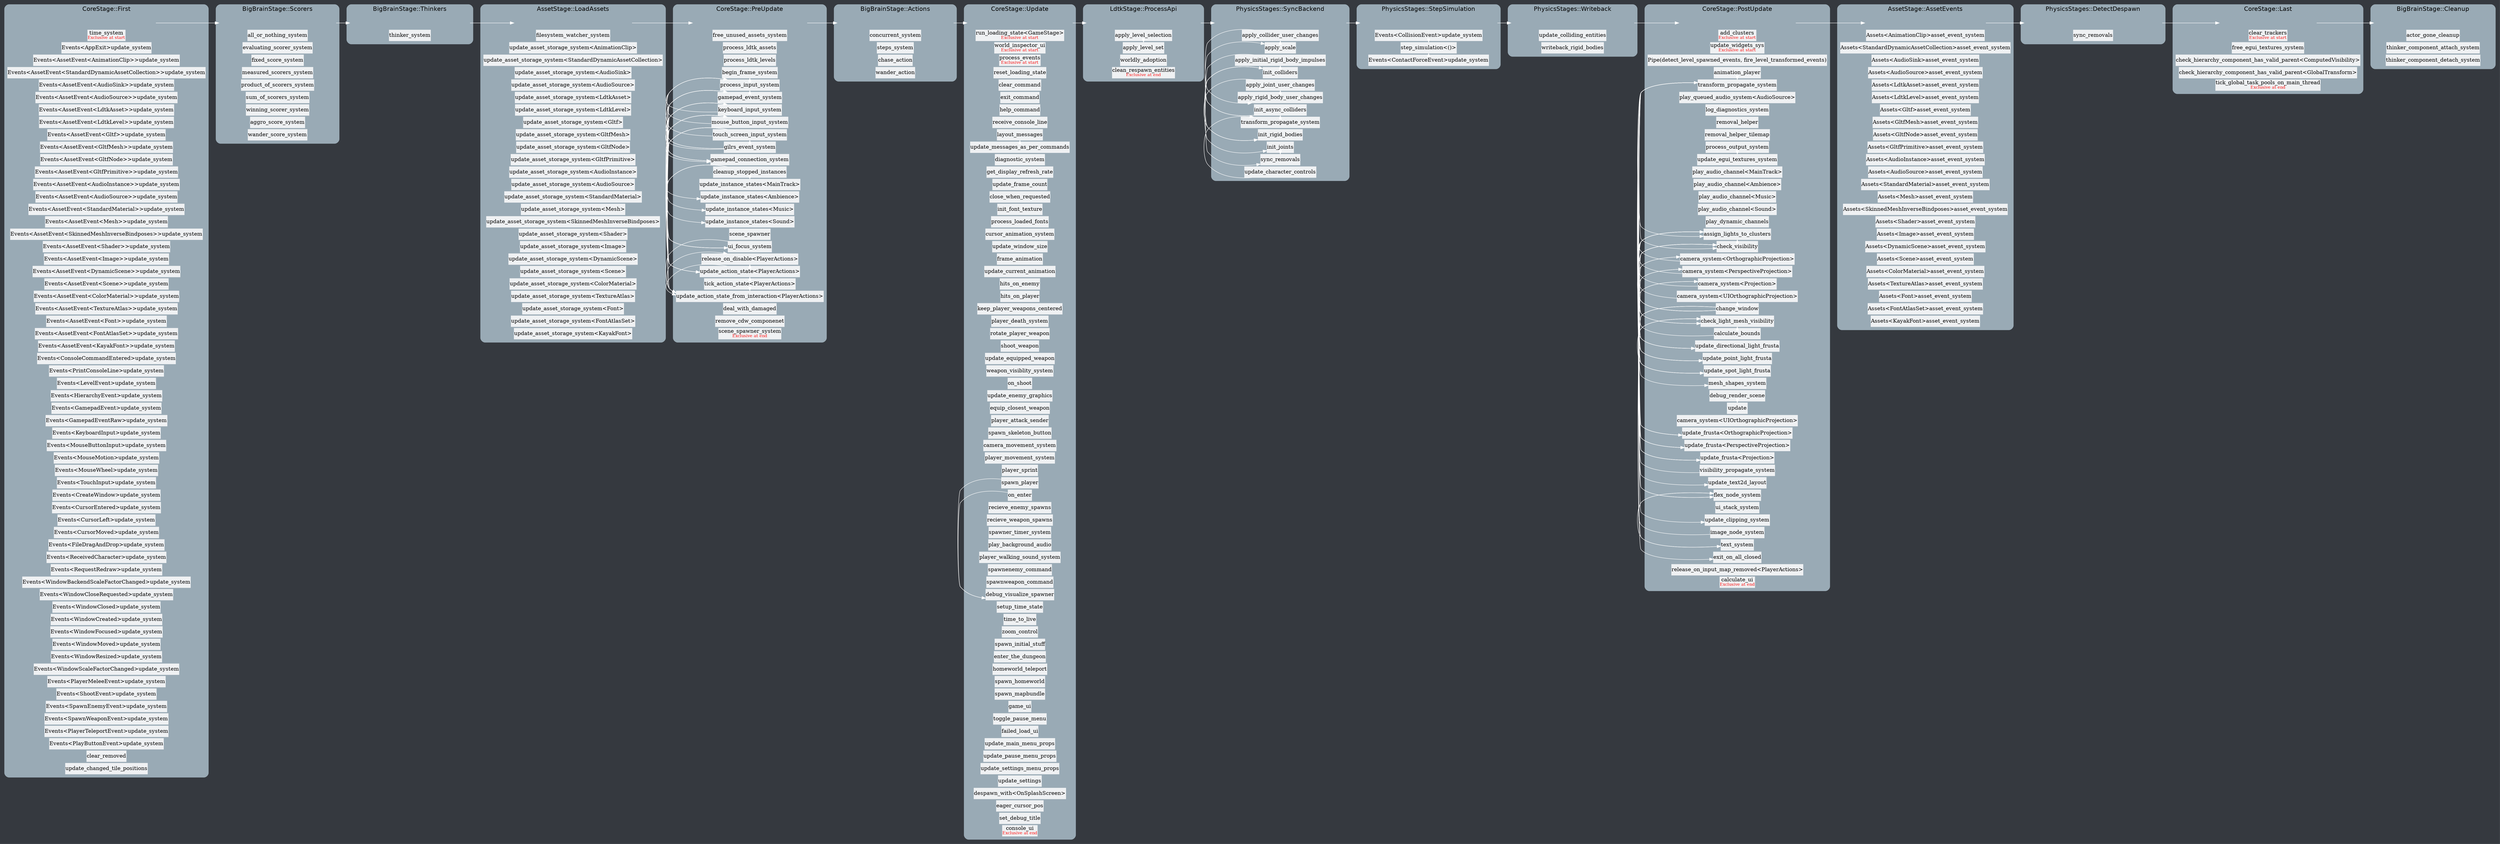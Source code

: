digraph "schedule" {
	"fontsize"="16";
	"fontname"="Helvetica";
	"rankdir"="LR";
	"nodesep"="0.05";
	"bgcolor"="#35393F";
	"compound"="true";
	node ["shape"="box", "margin"="0", "height"="0.4"];
	edge ["color"="white"];
	subgraph "cluster_\"CoreStage::First\"" {
		"style"="rounded";
		"color"="#99aab5";
		"bgcolor"="#99aab5";
		"rankdir"="TD";
		"label"="CoreStage::First";
		node ["style"="filled", "color"="#eff1f3", "bgcolor"="#eff1f3"];
		"MARKER_schedule_CoreStage::First" ["style"="invis"]
		"schedule_bevy_time::time_system_0" ["label"=<time_system<BR /><FONT COLOR="red" POINT-SIZE="11">Exclusive at start</FONT>>, "tooltip"="Res [TimeUpdateStrategy, TimeReceiver]\nResMut [Time]\n"]
		"schedule_bevy_ecs::event::Events<bevy_app::app::AppExit>::update_system_0" ["label"="Events<AppExit>update_system", "tooltip"="ResMut [Events<AppExit>]\n"]
		"schedule_bevy_ecs::event::Events<bevy_asset::assets::AssetEvent<bevy_animation::AnimationClip>>::update_system_1" ["label"="Events<AssetEvent<AnimationClip>>update_system", "tooltip"="ResMut [Events<AssetEvent<AnimationClip>>]\n"]
		"schedule_bevy_ecs::event::Events<bevy_asset::assets::AssetEvent<bevy_asset_loader::standard_dynamic_asset::StandardDynamicAssetCollection>>::update_system_2" ["label"="Events<AssetEvent<StandardDynamicAssetCollection>>update_system", "tooltip"="ResMut [Events<AssetEvent<StandardDynamicAssetCollection>>]\n"]
		"schedule_bevy_ecs::event::Events<bevy_asset::assets::AssetEvent<bevy_audio::audio_output::AudioSink>>::update_system_3" ["label"="Events<AssetEvent<AudioSink>>update_system", "tooltip"="ResMut [Events<AssetEvent<AudioSink>>]\n"]
		"schedule_bevy_ecs::event::Events<bevy_asset::assets::AssetEvent<bevy_audio::audio_source::AudioSource>>::update_system_4" ["label"="Events<AssetEvent<AudioSource>>update_system", "tooltip"="ResMut [Events<AssetEvent<AudioSource>>]\n"]
		"schedule_bevy_ecs::event::Events<bevy_asset::assets::AssetEvent<bevy_ecs_ldtk::assets::LdtkAsset>>::update_system_5" ["label"="Events<AssetEvent<LdtkAsset>>update_system", "tooltip"="ResMut [Events<AssetEvent<LdtkAsset>>]\n"]
		"schedule_bevy_ecs::event::Events<bevy_asset::assets::AssetEvent<bevy_ecs_ldtk::assets::LdtkLevel>>::update_system_6" ["label"="Events<AssetEvent<LdtkLevel>>update_system", "tooltip"="ResMut [Events<AssetEvent<LdtkLevel>>]\n"]
		"schedule_bevy_ecs::event::Events<bevy_asset::assets::AssetEvent<bevy_gltf::Gltf>>::update_system_7" ["label"="Events<AssetEvent<Gltf>>update_system", "tooltip"="ResMut [Events<AssetEvent<Gltf>>]\n"]
		"schedule_bevy_ecs::event::Events<bevy_asset::assets::AssetEvent<bevy_gltf::GltfMesh>>::update_system_8" ["label"="Events<AssetEvent<GltfMesh>>update_system", "tooltip"="ResMut [Events<AssetEvent<GltfMesh>>]\n"]
		"schedule_bevy_ecs::event::Events<bevy_asset::assets::AssetEvent<bevy_gltf::GltfNode>>::update_system_9" ["label"="Events<AssetEvent<GltfNode>>update_system", "tooltip"="ResMut [Events<AssetEvent<GltfNode>>]\n"]
		"schedule_bevy_ecs::event::Events<bevy_asset::assets::AssetEvent<bevy_gltf::GltfPrimitive>>::update_system_10" ["label"="Events<AssetEvent<GltfPrimitive>>update_system", "tooltip"="ResMut [Events<AssetEvent<GltfPrimitive>>]\n"]
		"schedule_bevy_ecs::event::Events<bevy_asset::assets::AssetEvent<bevy_kira_audio::instance::AudioInstance>>::update_system_11" ["label"="Events<AssetEvent<AudioInstance>>update_system", "tooltip"="ResMut [Events<AssetEvent<AudioInstance>>]\n"]
		"schedule_bevy_ecs::event::Events<bevy_asset::assets::AssetEvent<bevy_kira_audio::source::AudioSource>>::update_system_12" ["label"="Events<AssetEvent<AudioSource>>update_system", "tooltip"="ResMut [Events<AssetEvent<AudioSource>>]\n"]
		"schedule_bevy_ecs::event::Events<bevy_asset::assets::AssetEvent<bevy_pbr::pbr_material::StandardMaterial>>::update_system_13" ["label"="Events<AssetEvent<StandardMaterial>>update_system", "tooltip"="ResMut [Events<AssetEvent<StandardMaterial>>]\n"]
		"schedule_bevy_ecs::event::Events<bevy_asset::assets::AssetEvent<bevy_render::mesh::mesh::Mesh>>::update_system_14" ["label"="Events<AssetEvent<Mesh>>update_system", "tooltip"="ResMut [Events<AssetEvent<Mesh>>]\n"]
		"schedule_bevy_ecs::event::Events<bevy_asset::assets::AssetEvent<bevy_render::mesh::mesh::skinning::SkinnedMeshInverseBindposes>>::update_system_15" ["label"="Events<AssetEvent<SkinnedMeshInverseBindposes>>update_system", "tooltip"="ResMut [Events<AssetEvent<SkinnedMeshInverseBindposes>>]\n"]
		"schedule_bevy_ecs::event::Events<bevy_asset::assets::AssetEvent<bevy_render::render_resource::shader::Shader>>::update_system_16" ["label"="Events<AssetEvent<Shader>>update_system", "tooltip"="ResMut [Events<AssetEvent<Shader>>]\n"]
		"schedule_bevy_ecs::event::Events<bevy_asset::assets::AssetEvent<bevy_render::texture::image::Image>>::update_system_17" ["label"="Events<AssetEvent<Image>>update_system", "tooltip"="ResMut [Events<AssetEvent<Image>>]\n"]
		"schedule_bevy_ecs::event::Events<bevy_asset::assets::AssetEvent<bevy_scene::dynamic_scene::DynamicScene>>::update_system_18" ["label"="Events<AssetEvent<DynamicScene>>update_system", "tooltip"="ResMut [Events<AssetEvent<DynamicScene>>]\n"]
		"schedule_bevy_ecs::event::Events<bevy_asset::assets::AssetEvent<bevy_scene::scene::Scene>>::update_system_19" ["label"="Events<AssetEvent<Scene>>update_system", "tooltip"="ResMut [Events<AssetEvent<Scene>>]\n"]
		"schedule_bevy_ecs::event::Events<bevy_asset::assets::AssetEvent<bevy_sprite::mesh2d::color_material::ColorMaterial>>::update_system_20" ["label"="Events<AssetEvent<ColorMaterial>>update_system", "tooltip"="ResMut [Events<AssetEvent<ColorMaterial>>]\n"]
		"schedule_bevy_ecs::event::Events<bevy_asset::assets::AssetEvent<bevy_sprite::texture_atlas::TextureAtlas>>::update_system_21" ["label"="Events<AssetEvent<TextureAtlas>>update_system", "tooltip"="ResMut [Events<AssetEvent<TextureAtlas>>]\n"]
		"schedule_bevy_ecs::event::Events<bevy_asset::assets::AssetEvent<bevy_text::font::Font>>::update_system_22" ["label"="Events<AssetEvent<Font>>update_system", "tooltip"="ResMut [Events<AssetEvent<Font>>]\n"]
		"schedule_bevy_ecs::event::Events<bevy_asset::assets::AssetEvent<bevy_text::font_atlas_set::FontAtlasSet>>::update_system_23" ["label"="Events<AssetEvent<FontAtlasSet>>update_system", "tooltip"="ResMut [Events<AssetEvent<FontAtlasSet>>]\n"]
		"schedule_bevy_ecs::event::Events<bevy_asset::assets::AssetEvent<kayak_font::font::KayakFont>>::update_system_24" ["label"="Events<AssetEvent<KayakFont>>update_system", "tooltip"="ResMut [Events<AssetEvent<KayakFont>>]\n"]
		"schedule_bevy_ecs::event::Events<bevy_console::console::ConsoleCommandEntered>::update_system_25" ["label"="Events<ConsoleCommandEntered>update_system", "tooltip"="ResMut [Events<ConsoleCommandEntered>]\n"]
		"schedule_bevy_ecs::event::Events<bevy_console::console::PrintConsoleLine>::update_system_26" ["label"="Events<PrintConsoleLine>update_system", "tooltip"="ResMut [Events<PrintConsoleLine>]\n"]
		"schedule_bevy_ecs::event::Events<bevy_ecs_ldtk::resources::LevelEvent>::update_system_27" ["label"="Events<LevelEvent>update_system", "tooltip"="ResMut [Events<LevelEvent>]\n"]
		"schedule_bevy_ecs::event::Events<bevy_hierarchy::events::HierarchyEvent>::update_system_28" ["label"="Events<HierarchyEvent>update_system", "tooltip"="ResMut [Events<HierarchyEvent>]\n"]
		"schedule_bevy_ecs::event::Events<bevy_input::gamepad::GamepadEvent>::update_system_29" ["label"="Events<GamepadEvent>update_system", "tooltip"="ResMut [Events<GamepadEvent>]\n"]
		"schedule_bevy_ecs::event::Events<bevy_input::gamepad::GamepadEventRaw>::update_system_30" ["label"="Events<GamepadEventRaw>update_system", "tooltip"="ResMut [Events<GamepadEventRaw>]\n"]
		"schedule_bevy_ecs::event::Events<bevy_input::keyboard::KeyboardInput>::update_system_31" ["label"="Events<KeyboardInput>update_system", "tooltip"="ResMut [Events<KeyboardInput>]\n"]
		"schedule_bevy_ecs::event::Events<bevy_input::mouse::MouseButtonInput>::update_system_32" ["label"="Events<MouseButtonInput>update_system", "tooltip"="ResMut [Events<MouseButtonInput>]\n"]
		"schedule_bevy_ecs::event::Events<bevy_input::mouse::MouseMotion>::update_system_33" ["label"="Events<MouseMotion>update_system", "tooltip"="ResMut [Events<MouseMotion>]\n"]
		"schedule_bevy_ecs::event::Events<bevy_input::mouse::MouseWheel>::update_system_34" ["label"="Events<MouseWheel>update_system", "tooltip"="ResMut [Events<MouseWheel>]\n"]
		"schedule_bevy_ecs::event::Events<bevy_input::touch::TouchInput>::update_system_35" ["label"="Events<TouchInput>update_system", "tooltip"="ResMut [Events<TouchInput>]\n"]
		"schedule_bevy_ecs::event::Events<bevy_window::event::CreateWindow>::update_system_36" ["label"="Events<CreateWindow>update_system", "tooltip"="ResMut [Events<CreateWindow>]\n"]
		"schedule_bevy_ecs::event::Events<bevy_window::event::CursorEntered>::update_system_37" ["label"="Events<CursorEntered>update_system", "tooltip"="ResMut [Events<CursorEntered>]\n"]
		"schedule_bevy_ecs::event::Events<bevy_window::event::CursorLeft>::update_system_38" ["label"="Events<CursorLeft>update_system", "tooltip"="ResMut [Events<CursorLeft>]\n"]
		"schedule_bevy_ecs::event::Events<bevy_window::event::CursorMoved>::update_system_39" ["label"="Events<CursorMoved>update_system", "tooltip"="ResMut [Events<CursorMoved>]\n"]
		"schedule_bevy_ecs::event::Events<bevy_window::event::FileDragAndDrop>::update_system_40" ["label"="Events<FileDragAndDrop>update_system", "tooltip"="ResMut [Events<FileDragAndDrop>]\n"]
		"schedule_bevy_ecs::event::Events<bevy_window::event::ReceivedCharacter>::update_system_41" ["label"="Events<ReceivedCharacter>update_system", "tooltip"="ResMut [Events<ReceivedCharacter>]\n"]
		"schedule_bevy_ecs::event::Events<bevy_window::event::RequestRedraw>::update_system_42" ["label"="Events<RequestRedraw>update_system", "tooltip"="ResMut [Events<RequestRedraw>]\n"]
		"schedule_bevy_ecs::event::Events<bevy_window::event::WindowBackendScaleFactorChanged>::update_system_43" ["label"="Events<WindowBackendScaleFactorChanged>update_system", "tooltip"="ResMut [Events<WindowBackendScaleFactorChanged>]\n"]
		"schedule_bevy_ecs::event::Events<bevy_window::event::WindowCloseRequested>::update_system_44" ["label"="Events<WindowCloseRequested>update_system", "tooltip"="ResMut [Events<WindowCloseRequested>]\n"]
		"schedule_bevy_ecs::event::Events<bevy_window::event::WindowClosed>::update_system_45" ["label"="Events<WindowClosed>update_system", "tooltip"="ResMut [Events<WindowClosed>]\n"]
		"schedule_bevy_ecs::event::Events<bevy_window::event::WindowCreated>::update_system_46" ["label"="Events<WindowCreated>update_system", "tooltip"="ResMut [Events<WindowCreated>]\n"]
		"schedule_bevy_ecs::event::Events<bevy_window::event::WindowFocused>::update_system_47" ["label"="Events<WindowFocused>update_system", "tooltip"="ResMut [Events<WindowFocused>]\n"]
		"schedule_bevy_ecs::event::Events<bevy_window::event::WindowMoved>::update_system_48" ["label"="Events<WindowMoved>update_system", "tooltip"="ResMut [Events<WindowMoved>]\n"]
		"schedule_bevy_ecs::event::Events<bevy_window::event::WindowResized>::update_system_49" ["label"="Events<WindowResized>update_system", "tooltip"="ResMut [Events<WindowResized>]\n"]
		"schedule_bevy_ecs::event::Events<bevy_window::event::WindowScaleFactorChanged>::update_system_50" ["label"="Events<WindowScaleFactorChanged>update_system", "tooltip"="ResMut [Events<WindowScaleFactorChanged>]\n"]
		"schedule_bevy_ecs::event::Events<vanillacoffee_wip::actors::player::actions::PlayerMeleeEvent>::update_system_51" ["label"="Events<PlayerMeleeEvent>update_system", "tooltip"="ResMut [Events<PlayerMeleeEvent>]\n"]
		"schedule_bevy_ecs::event::Events<vanillacoffee_wip::actors::player::actions::ShootEvent>::update_system_52" ["label"="Events<ShootEvent>update_system", "tooltip"="ResMut [Events<ShootEvent>]\n"]
		"schedule_bevy_ecs::event::Events<vanillacoffee_wip::components::actors::spawners::SpawnEnemyEvent>::update_system_53" ["label"="Events<SpawnEnemyEvent>update_system", "tooltip"="ResMut [Events<SpawnEnemyEvent>]\n"]
		"schedule_bevy_ecs::event::Events<vanillacoffee_wip::components::actors::spawners::SpawnWeaponEvent>::update_system_54" ["label"="Events<SpawnWeaponEvent>update_system", "tooltip"="ResMut [Events<SpawnWeaponEvent>]\n"]
		"schedule_bevy_ecs::event::Events<vanillacoffee_wip::game_world::homeworld::PlayerTeleportEvent>::update_system_55" ["label"="Events<PlayerTeleportEvent>update_system", "tooltip"="ResMut [Events<PlayerTeleportEvent>]\n"]
		"schedule_bevy_ecs::event::Events<vanillacoffee_wip::ui::events_handlers::PlayButtonEvent>::update_system_56" ["label"="Events<PlayButtonEvent>update_system", "tooltip"="ResMut [Events<PlayButtonEvent>]\n"]
		"schedule_bevy_ecs_tilemap::render::clear_removed_57" ["label"="clear_removed", "tooltip"="clear_removed"]
		"schedule_bevy_ecs_tilemap::update_changed_tile_positions_58" ["label"="update_changed_tile_positions", "tooltip"="Components [TilePos]\nComponentsMut [TilePosOld]\n"]
	}
	
	subgraph "cluster_\"BigBrainStage::Scorers\"" {
		"style"="rounded";
		"color"="#99aab5";
		"bgcolor"="#99aab5";
		"rankdir"="TD";
		"label"="BigBrainStage::Scorers";
		node ["style"="filled", "color"="#eff1f3", "bgcolor"="#eff1f3"];
		"MARKER_schedule_BigBrainStage::Scorers" ["style"="invis"]
		"schedule_big_brain::scorers::all_or_nothing_system_0" ["label"="all_or_nothing_system", "tooltip"="Components [ScorerSpan, AllOrNothing]\nComponentsMut [Score]\n"]
		"schedule_big_brain::scorers::evaluating_scorer_system_1" ["label"="evaluating_scorer_system", "tooltip"="Components [ScorerSpan, EvaluatingScorer]\nComponentsMut [Score]\n"]
		"schedule_big_brain::scorers::fixed_score_system_2" ["label"="fixed_score_system", "tooltip"="Components [FixedScore, ScorerSpan]\nComponentsMut [Score]\n"]
		"schedule_big_brain::scorers::measured_scorers_system_3" ["label"="measured_scorers_system", "tooltip"="Components [ScorerSpan, MeasuredScorer]\nComponentsMut [Score]\n"]
		"schedule_big_brain::scorers::product_of_scorers_system_4" ["label"="product_of_scorers_system", "tooltip"="Components [ScorerSpan, ProductOfScorers]\nComponentsMut [Score]\n"]
		"schedule_big_brain::scorers::sum_of_scorers_system_5" ["label"="sum_of_scorers_system", "tooltip"="Components [ScorerSpan, SumOfScorers]\nComponentsMut [Score]\n"]
		"schedule_big_brain::scorers::winning_scorer_system_6" ["label"="winning_scorer_system", "tooltip"="Components [ScorerSpan]\nComponentsMut [Score, WinningScorer]\n"]
		"schedule_vanillacoffee_wip::actors::ai::skeleton_ai::aggro_score_system_7" ["label"="aggro_score_system", "tooltip"="Components [Transform, AICanChase, Actor]\nComponentsMut [Score]\n"]
		"schedule_vanillacoffee_wip::actors::ai::skeleton_ai::wander_score_system_8" ["label"="wander_score_system", "tooltip"="Components [Transform, AICanChase, Actor]\nComponentsMut [Score]\n"]
	}
	
	subgraph "cluster_\"BigBrainStage::Thinkers\"" {
		"style"="rounded";
		"color"="#99aab5";
		"bgcolor"="#99aab5";
		"rankdir"="TD";
		"label"="BigBrainStage::Thinkers";
		node ["style"="filled", "color"="#eff1f3", "bgcolor"="#eff1f3"];
		"MARKER_schedule_BigBrainStage::Thinkers" ["style"="invis"]
		"schedule_big_brain::thinker::thinker_system_0" ["label"="thinker_system", "tooltip"="Components [Score, ScorerSpan, Actor, ActionSpan]\nComponentsMut [Thinker, ActionState]\n"]
	}
	
	subgraph "cluster_\"AssetStage::LoadAssets\"" {
		"style"="rounded";
		"color"="#99aab5";
		"bgcolor"="#99aab5";
		"rankdir"="TD";
		"label"="AssetStage::LoadAssets";
		node ["style"="filled", "color"="#eff1f3", "bgcolor"="#eff1f3"];
		"MARKER_schedule_AssetStage::LoadAssets" ["style"="invis"]
		"schedule_bevy_asset::io::file_asset_io::filesystem_watcher_system_0" ["label"="filesystem_watcher_system", "tooltip"="Res [AssetServer]\n"]
		"schedule_bevy_asset::loader::update_asset_storage_system<bevy_animation::AnimationClip>_1" ["label"="update_asset_storage_system<AnimationClip>", "tooltip"="Res [AssetServer]\nResMut [Assets<AnimationClip>]\n"]
		"schedule_bevy_asset::loader::update_asset_storage_system<bevy_asset_loader::standard_dynamic_asset::StandardDynamicAssetCollection>_2" ["label"="update_asset_storage_system<StandardDynamicAssetCollection>", "tooltip"="Res [AssetServer]\nResMut [Assets<StandardDynamicAssetCollection>]\n"]
		"schedule_bevy_asset::loader::update_asset_storage_system<bevy_audio::audio_output::AudioSink>_3" ["label"="update_asset_storage_system<AudioSink>", "tooltip"="Res [AssetServer]\nResMut [Assets<AudioSink>]\n"]
		"schedule_bevy_asset::loader::update_asset_storage_system<bevy_audio::audio_source::AudioSource>_4" ["label"="update_asset_storage_system<AudioSource>", "tooltip"="Res [AssetServer]\nResMut [Assets<AudioSource>]\n"]
		"schedule_bevy_asset::loader::update_asset_storage_system<bevy_ecs_ldtk::assets::LdtkAsset>_5" ["label"="update_asset_storage_system<LdtkAsset>", "tooltip"="Res [AssetServer]\nResMut [Assets<LdtkAsset>]\n"]
		"schedule_bevy_asset::loader::update_asset_storage_system<bevy_ecs_ldtk::assets::LdtkLevel>_6" ["label"="update_asset_storage_system<LdtkLevel>", "tooltip"="Res [AssetServer]\nResMut [Assets<LdtkLevel>]\n"]
		"schedule_bevy_asset::loader::update_asset_storage_system<bevy_gltf::Gltf>_7" ["label"="update_asset_storage_system<Gltf>", "tooltip"="Res [AssetServer]\nResMut [Assets<Gltf>]\n"]
		"schedule_bevy_asset::loader::update_asset_storage_system<bevy_gltf::GltfMesh>_8" ["label"="update_asset_storage_system<GltfMesh>", "tooltip"="Res [AssetServer]\nResMut [Assets<GltfMesh>]\n"]
		"schedule_bevy_asset::loader::update_asset_storage_system<bevy_gltf::GltfNode>_9" ["label"="update_asset_storage_system<GltfNode>", "tooltip"="Res [AssetServer]\nResMut [Assets<GltfNode>]\n"]
		"schedule_bevy_asset::loader::update_asset_storage_system<bevy_gltf::GltfPrimitive>_10" ["label"="update_asset_storage_system<GltfPrimitive>", "tooltip"="Res [AssetServer]\nResMut [Assets<GltfPrimitive>]\n"]
		"schedule_bevy_asset::loader::update_asset_storage_system<bevy_kira_audio::instance::AudioInstance>_11" ["label"="update_asset_storage_system<AudioInstance>", "tooltip"="Res [AssetServer]\nResMut [Assets<AudioInstance>]\n"]
		"schedule_bevy_asset::loader::update_asset_storage_system<bevy_kira_audio::source::AudioSource>_12" ["label"="update_asset_storage_system<AudioSource>", "tooltip"="Res [AssetServer]\nResMut [Assets<AudioSource>]\n"]
		"schedule_bevy_asset::loader::update_asset_storage_system<bevy_pbr::pbr_material::StandardMaterial>_13" ["label"="update_asset_storage_system<StandardMaterial>", "tooltip"="Res [AssetServer]\nResMut [Assets<StandardMaterial>]\n"]
		"schedule_bevy_asset::loader::update_asset_storage_system<bevy_render::mesh::mesh::Mesh>_14" ["label"="update_asset_storage_system<Mesh>", "tooltip"="Res [AssetServer]\nResMut [Assets<Mesh>]\n"]
		"schedule_bevy_asset::loader::update_asset_storage_system<bevy_render::mesh::mesh::skinning::SkinnedMeshInverseBindposes>_15" ["label"="update_asset_storage_system<SkinnedMeshInverseBindposes>", "tooltip"="Res [AssetServer]\nResMut [Assets<SkinnedMeshInverseBindposes>]\n"]
		"schedule_bevy_asset::loader::update_asset_storage_system<bevy_render::render_resource::shader::Shader>_16" ["label"="update_asset_storage_system<Shader>", "tooltip"="Res [AssetServer]\nResMut [Assets<Shader>]\n"]
		"schedule_bevy_asset::loader::update_asset_storage_system<bevy_render::texture::image::Image>_17" ["label"="update_asset_storage_system<Image>", "tooltip"="Res [AssetServer]\nResMut [Assets<Image>]\n"]
		"schedule_bevy_asset::loader::update_asset_storage_system<bevy_scene::dynamic_scene::DynamicScene>_18" ["label"="update_asset_storage_system<DynamicScene>", "tooltip"="Res [AssetServer]\nResMut [Assets<DynamicScene>]\n"]
		"schedule_bevy_asset::loader::update_asset_storage_system<bevy_scene::scene::Scene>_19" ["label"="update_asset_storage_system<Scene>", "tooltip"="Res [AssetServer]\nResMut [Assets<Scene>]\n"]
		"schedule_bevy_asset::loader::update_asset_storage_system<bevy_sprite::mesh2d::color_material::ColorMaterial>_20" ["label"="update_asset_storage_system<ColorMaterial>", "tooltip"="Res [AssetServer]\nResMut [Assets<ColorMaterial>]\n"]
		"schedule_bevy_asset::loader::update_asset_storage_system<bevy_sprite::texture_atlas::TextureAtlas>_21" ["label"="update_asset_storage_system<TextureAtlas>", "tooltip"="Res [AssetServer]\nResMut [Assets<TextureAtlas>]\n"]
		"schedule_bevy_asset::loader::update_asset_storage_system<bevy_text::font::Font>_22" ["label"="update_asset_storage_system<Font>", "tooltip"="Res [AssetServer]\nResMut [Assets<Font>]\n"]
		"schedule_bevy_asset::loader::update_asset_storage_system<bevy_text::font_atlas_set::FontAtlasSet>_23" ["label"="update_asset_storage_system<FontAtlasSet>", "tooltip"="Res [AssetServer]\nResMut [Assets<FontAtlasSet>]\n"]
		"schedule_bevy_asset::loader::update_asset_storage_system<kayak_font::font::KayakFont>_24" ["label"="update_asset_storage_system<KayakFont>", "tooltip"="Res [AssetServer]\nResMut [Assets<KayakFont>]\n"]
	}
	
	subgraph "cluster_\"CoreStage::PreUpdate\"" {
		"style"="rounded";
		"color"="#99aab5";
		"bgcolor"="#99aab5";
		"rankdir"="TD";
		"label"="CoreStage::PreUpdate";
		node ["style"="filled", "color"="#eff1f3", "bgcolor"="#eff1f3"];
		"MARKER_schedule_CoreStage::PreUpdate" ["style"="invis"]
		"schedule_bevy_asset::asset_server::free_unused_assets_system_0" ["label"="free_unused_assets_system", "tooltip"="Res [AssetServer]\n"]
		"schedule_bevy_ecs_ldtk::systems::process_ldtk_assets_1" ["label"="process_ldtk_assets", "tooltip"="Components [Handle<LdtkAsset>]\nRes [LdtkSettings, Assets<LdtkAsset>, Events<AssetEvent<LdtkAsset>>]\nResMut [ClearColor]\n"]
		"schedule_bevy_ecs_ldtk::systems::process_ldtk_levels_2" ["label"="process_ldtk_levels", "tooltip"="Components [Children, Parent, Handle<LdtkAsset>, Handle<LdtkLevel>, Respawn, Worldly]\nRes [AssetServer, HashMap<(Option<String>, Option<String>), Box<PhantomLdtkEntityTrait>>, HashMap<(Option<String>, Option<i32>), Box<PhantomLdtkIntCellTrait>>, LdtkSettings, Assets<LdtkAsset>, Assets<LdtkLevel>]\nResMut [Assets<Image>, Assets<TextureAtlas>, Events<LevelEvent>]\n"]
		"schedule_bevy_egui::systems::begin_frame_system_3" ["label"="begin_frame_system", "tooltip"="ResMut [EguiRenderInputContainer, EguiContext]\n"]
		"schedule_bevy_egui::systems::process_input_system_4" -> "schedule_bevy_egui::systems::begin_frame_system_3" ["constraint"="false"]
		"schedule_bevy_egui::systems::process_input_system_4" ["label"="process_input_system", "tooltip"="Res [Time, Events<KeyboardInput>, Input<KeyCode>, Events<MouseButtonInput>, Events<MouseWheel>, Events<WindowCreated>, Events<CursorMoved>, Events<CursorEntered>, Events<CursorLeft>, Events<ReceivedCharacter>, Events<WindowFocused>, EguiSettings, EguiClipboard]\nResMut [Windows, EguiRenderInputContainer, EguiWindowSizeContainer, EguiContext]\n"]
		"schedule_bevy_input::gamepad::gamepad_event_system_7" -> "schedule_bevy_egui::systems::process_input_system_4" ["constraint"="false"]
		"schedule_bevy_input::keyboard::keyboard_input_system_8" -> "schedule_bevy_egui::systems::process_input_system_4" ["constraint"="false"]
		"schedule_bevy_input::mouse::mouse_button_input_system_9" -> "schedule_bevy_egui::systems::process_input_system_4" ["constraint"="false"]
		"schedule_bevy_input::touch::touch_screen_input_system_10" -> "schedule_bevy_egui::systems::process_input_system_4" ["constraint"="false"]
		"schedule_bevy_gilrs::gilrs_system::gilrs_event_system_5" ["label"="gilrs_event_system", "tooltip"="ResMut [Events<GamepadEventRaw>, Gilrs]\n"]
		"schedule_bevy_gilrs::gilrs_system::gilrs_event_system_5" -> "schedule_bevy_input::gamepad::gamepad_event_system_7" ["constraint"="false"]
		"schedule_bevy_gilrs::gilrs_system::gilrs_event_system_5" -> "schedule_bevy_input::keyboard::keyboard_input_system_8" ["constraint"="false"]
		"schedule_bevy_gilrs::gilrs_system::gilrs_event_system_5" -> "schedule_bevy_input::mouse::mouse_button_input_system_9" ["constraint"="false"]
		"schedule_bevy_gilrs::gilrs_system::gilrs_event_system_5" -> "schedule_bevy_input::touch::touch_screen_input_system_10" ["constraint"="false"]
		"schedule_bevy_input::gamepad::gamepad_connection_system_6" ["label"="gamepad_connection_system", "tooltip"="Res [Events<GamepadEvent>]\nResMut [Gamepads]\n"]
		"schedule_bevy_input::gamepad::gamepad_event_system_7" -> "schedule_bevy_input::gamepad::gamepad_connection_system_6" ["constraint"="false"]
		"schedule_bevy_input::keyboard::keyboard_input_system_8" -> "schedule_bevy_input::gamepad::gamepad_connection_system_6" ["constraint"="false"]
		"schedule_bevy_input::mouse::mouse_button_input_system_9" -> "schedule_bevy_input::gamepad::gamepad_connection_system_6" ["constraint"="false"]
		"schedule_bevy_input::touch::touch_screen_input_system_10" -> "schedule_bevy_input::gamepad::gamepad_connection_system_6" ["constraint"="false"]
		"schedule_bevy_input::gamepad::gamepad_event_system_7" ["label"="gamepad_event_system", "tooltip"="Res [Events<GamepadEventRaw>, GamepadSettings]\nResMut [Events<GamepadEvent>, Input<GamepadButton>, Axis<GamepadAxis>, Axis<GamepadButton>]\n"]
		"schedule_bevy_input::keyboard::keyboard_input_system_8" ["label"="keyboard_input_system", "tooltip"="Res [Events<KeyboardInput>]\nResMut [Input<KeyCode>, Input<ScanCode>]\n"]
		"schedule_bevy_input::mouse::mouse_button_input_system_9" ["label"="mouse_button_input_system", "tooltip"="Res [Events<MouseButtonInput>]\nResMut [Input<MouseButton>]\n"]
		"schedule_bevy_input::touch::touch_screen_input_system_10" ["label"="touch_screen_input_system", "tooltip"="Res [Events<TouchInput>]\nResMut [Touches]\n"]
		"schedule_bevy_kira_audio::audio_output::cleanup_stopped_instances_11" ["label"="cleanup_stopped_instances", "tooltip"="ResMut [AudioOutput, Assets<AudioInstance>]\n"]
		"schedule_bevy_kira_audio::audio_output::update_instance_states<bevy_kira_audio::MainTrack>_12" ["label"="update_instance_states<MainTrack>", "tooltip"="Res [AudioOutput, Assets<AudioInstance>]\nResMut [AudioChannel<MainTrack>]\n"]
		"schedule_bevy_kira_audio::audio_output::cleanup_stopped_instances_11" -> "schedule_bevy_kira_audio::audio_output::update_instance_states<bevy_kira_audio::MainTrack>_12" ["constraint"="false"]
		"schedule_bevy_kira_audio::audio_output::update_instance_states<vanillacoffee_wip::audio::Ambience>_13" ["label"="update_instance_states<Ambience>", "tooltip"="Res [AudioOutput, Assets<AudioInstance>]\nResMut [AudioChannel<Ambience>]\n"]
		"schedule_bevy_kira_audio::audio_output::cleanup_stopped_instances_11" -> "schedule_bevy_kira_audio::audio_output::update_instance_states<vanillacoffee_wip::audio::Ambience>_13" ["constraint"="false"]
		"schedule_bevy_kira_audio::audio_output::update_instance_states<vanillacoffee_wip::audio::Music>_14" ["label"="update_instance_states<Music>", "tooltip"="Res [AudioOutput, Assets<AudioInstance>]\nResMut [AudioChannel<Music>]\n"]
		"schedule_bevy_kira_audio::audio_output::cleanup_stopped_instances_11" -> "schedule_bevy_kira_audio::audio_output::update_instance_states<vanillacoffee_wip::audio::Music>_14" ["constraint"="false"]
		"schedule_bevy_kira_audio::audio_output::update_instance_states<vanillacoffee_wip::audio::Sound>_15" ["label"="update_instance_states<Sound>", "tooltip"="Res [AudioOutput, Assets<AudioInstance>]\nResMut [AudioChannel<Sound>]\n"]
		"schedule_bevy_kira_audio::audio_output::cleanup_stopped_instances_11" -> "schedule_bevy_kira_audio::audio_output::update_instance_states<vanillacoffee_wip::audio::Sound>_15" ["constraint"="false"]
		"schedule_bevy_scene::bundle::scene_spawner_16" ["label"="scene_spawner", "tooltip"="Components [Handle<Scene>, Handle<DynamicScene>]\nComponentsMut [SceneInstance]\nResMut [SceneSpawner]\n"]
		"schedule_bevy_ui::focus::ui_focus_system_17" ["label"="ui_focus_system", "tooltip"="Components [Node, FocusPolicy, GlobalTransform, ComputedVisibility, Camera, UiCameraConfig, CalculatedClip]\nComponentsMut [Interaction]\nRes [Input<MouseButton>, Touches, Windows, UiStack]\n"]
		"schedule_bevy_input::gamepad::gamepad_event_system_7" -> "schedule_bevy_ui::focus::ui_focus_system_17" ["constraint"="false"]
		"schedule_bevy_input::keyboard::keyboard_input_system_8" -> "schedule_bevy_ui::focus::ui_focus_system_17" ["constraint"="false"]
		"schedule_bevy_input::mouse::mouse_button_input_system_9" -> "schedule_bevy_ui::focus::ui_focus_system_17" ["constraint"="false"]
		"schedule_bevy_input::touch::touch_screen_input_system_10" -> "schedule_bevy_ui::focus::ui_focus_system_17" ["constraint"="false"]
		"schedule_leafwing_input_manager::systems::release_on_disable<vanillacoffee_wip::actions::PlayerActions>_18" ["label"="release_on_disable<PlayerActions>", "tooltip"="ComponentsMut [ActionState<PlayerActions>]\nRes [ToggleActions<PlayerActions>]\nResMut [ActionState<PlayerActions>]\n"]
		"schedule_leafwing_input_manager::systems::update_action_state<vanillacoffee_wip::actions::PlayerActions>_20" -> "schedule_leafwing_input_manager::systems::release_on_disable<vanillacoffee_wip::actions::PlayerActions>_18" ["constraint"="false"]
		"schedule_leafwing_input_manager::systems::tick_action_state<vanillacoffee_wip::actions::PlayerActions>_19" ["label"="tick_action_state<PlayerActions>", "tooltip"="ComponentsMut [ActionState<PlayerActions>]\nRes [Time]\nResMut [ActionState<PlayerActions>]\n"]
		"schedule_leafwing_input_manager::systems::tick_action_state<vanillacoffee_wip::actions::PlayerActions>_19" -> "schedule_leafwing_input_manager::systems::update_action_state<vanillacoffee_wip::actions::PlayerActions>_20" ["constraint"="false"]
		"schedule_leafwing_input_manager::systems::update_action_state<vanillacoffee_wip::actions::PlayerActions>_20" ["label"="update_action_state<PlayerActions>", "tooltip"="Components [InputMap<PlayerActions>]\nComponentsMut [ActionState<PlayerActions>]\nRes [Input<KeyCode>, Events<MouseMotion>, Events<MouseWheel>, Input<MouseButton>, Gamepads, Input<GamepadButton>, Axis<GamepadAxis>, Axis<GamepadButton>, ClashStrategy]\nResMut [ActionState<PlayerActions>, InputMap<PlayerActions>]\n"]
		"schedule_bevy_input::gamepad::gamepad_event_system_7" -> "schedule_leafwing_input_manager::systems::update_action_state<vanillacoffee_wip::actions::PlayerActions>_20" ["constraint"="false"]
		"schedule_bevy_input::keyboard::keyboard_input_system_8" -> "schedule_leafwing_input_manager::systems::update_action_state<vanillacoffee_wip::actions::PlayerActions>_20" ["constraint"="false"]
		"schedule_bevy_input::mouse::mouse_button_input_system_9" -> "schedule_leafwing_input_manager::systems::update_action_state<vanillacoffee_wip::actions::PlayerActions>_20" ["constraint"="false"]
		"schedule_bevy_input::touch::touch_screen_input_system_10" -> "schedule_leafwing_input_manager::systems::update_action_state<vanillacoffee_wip::actions::PlayerActions>_20" ["constraint"="false"]
		"schedule_leafwing_input_manager::systems::update_action_state_from_interaction<vanillacoffee_wip::actions::PlayerActions>_21" ["label"="update_action_state_from_interaction<PlayerActions>", "tooltip"="Components [Interaction, ActionStateDriver<PlayerActions>]\nComponentsMut [ActionState<PlayerActions>]\n"]
		"schedule_leafwing_input_manager::systems::update_action_state_from_interaction<vanillacoffee_wip::actions::PlayerActions>_21" -> "schedule_leafwing_input_manager::systems::release_on_disable<vanillacoffee_wip::actions::PlayerActions>_18" ["constraint"="false"]
		"schedule_leafwing_input_manager::systems::tick_action_state<vanillacoffee_wip::actions::PlayerActions>_19" -> "schedule_leafwing_input_manager::systems::update_action_state_from_interaction<vanillacoffee_wip::actions::PlayerActions>_21" ["constraint"="false"]
		"schedule_leafwing_input_manager::systems::update_action_state<vanillacoffee_wip::actions::PlayerActions>_20" -> "schedule_leafwing_input_manager::systems::update_action_state_from_interaction<vanillacoffee_wip::actions::PlayerActions>_21" ["constraint"="false"]
		"schedule_bevy_ui::focus::ui_focus_system_17" -> "schedule_leafwing_input_manager::systems::update_action_state_from_interaction<vanillacoffee_wip::actions::PlayerActions>_21" ["constraint"="false"]
		"schedule_bevy_input::gamepad::gamepad_event_system_7" -> "schedule_leafwing_input_manager::systems::update_action_state_from_interaction<vanillacoffee_wip::actions::PlayerActions>_21" ["constraint"="false"]
		"schedule_bevy_input::keyboard::keyboard_input_system_8" -> "schedule_leafwing_input_manager::systems::update_action_state_from_interaction<vanillacoffee_wip::actions::PlayerActions>_21" ["constraint"="false"]
		"schedule_bevy_input::mouse::mouse_button_input_system_9" -> "schedule_leafwing_input_manager::systems::update_action_state_from_interaction<vanillacoffee_wip::actions::PlayerActions>_21" ["constraint"="false"]
		"schedule_bevy_input::touch::touch_screen_input_system_10" -> "schedule_leafwing_input_manager::systems::update_action_state_from_interaction<vanillacoffee_wip::actions::PlayerActions>_21" ["constraint"="false"]
		"schedule_vanillacoffee_wip::actors::combat::deal_with_damaged_22" ["label"="deal_with_damaged", "tooltip"="Components [Damaged]\nComponentsMut [DefenseStats]\nResMut [PlayerGameInformation]\n"]
		"schedule_vanillacoffee_wip::actors::combat::remove_cdw_componenet_23" ["label"="remove_cdw_componenet", "tooltip"="Components [Name, WeaponSocket, CurrentlySelectedWeapon, WeaponTag]\n"]
		"schedule_bevy_scene::scene_spawner::scene_spawner_system_0" ["label"=<scene_spawner_system<BR /><FONT COLOR="red" POINT-SIZE="11">Exclusive at end</FONT>>, "tooltip"="scene_spawner_system"]
	}
	
	subgraph "cluster_\"BigBrainStage::Actions\"" {
		"style"="rounded";
		"color"="#99aab5";
		"bgcolor"="#99aab5";
		"rankdir"="TD";
		"label"="BigBrainStage::Actions";
		node ["style"="filled", "color"="#eff1f3", "bgcolor"="#eff1f3"];
		"MARKER_schedule_BigBrainStage::Actions" ["style"="invis"]
		"schedule_big_brain::actions::concurrent_system_0" ["label"="concurrent_system", "tooltip"="Components [ActionSpan, Concurrently]\nComponentsMut [ActionState]\n"]
		"schedule_big_brain::actions::steps_system_1" ["label"="steps_system", "tooltip"="Components [Actor, ActionSpan]\nComponentsMut [ActionState, Steps]\n"]
		"schedule_vanillacoffee_wip::actors::ai::skeleton_ai::chase_action_2" ["label"="chase_action", "tooltip"="Components [Transform, AICanChase, Actor]\nComponentsMut [ActionState, Velocity, AIAttackState, MovementState, TextureAtlasSprite]\nResMut [TimeInfo]\n"]
		"schedule_vanillacoffee_wip::actors::ai::skeleton_ai::wander_action_3" ["label"="wander_action", "tooltip"="Components [Transform, Actor]\nComponentsMut [ActionState, Velocity, MovementState, TextureAtlasSprite, AICanWander]\n"]
	}
	
	subgraph "cluster_\"CoreStage::Update\"" {
		"style"="rounded";
		"color"="#99aab5";
		"bgcolor"="#99aab5";
		"rankdir"="TD";
		"label"="CoreStage::Update";
		node ["style"="filled", "color"="#eff1f3", "bgcolor"="#eff1f3"];
		"MARKER_schedule_CoreStage::Update" ["style"="invis"]
		"schedule_bevy_asset_loader::loading_state::systems::run_loading_state<vanillacoffee_wip::game::GameStage>_0" ["label"=<run_loading_state&lt;GameStage&gt;<BR /><FONT COLOR="red" POINT-SIZE="11">Exclusive at start</FONT>>, "tooltip"="run_loading_state<GameStage>"]
		"schedule_bevy_inspector_egui::quick::world_inspector_ui_1" ["label"=<world_inspector_ui<BR /><FONT COLOR="red" POINT-SIZE="11">Exclusive at start</FONT>>, "tooltip"="world_inspector_ui"]
		"schedule_kayak_ui::input::process_events_2" ["label"=<process_events<BR /><FONT COLOR="red" POINT-SIZE="11">Exclusive at start</FONT>>, "tooltip"="process_events"]
		"schedule_bevy_asset_loader::loading_state::systems::reset_loading_state_0" ["label"="reset_loading_state", "tooltip"="ResMut [State<InternalLoadingState>]\n"]
		"schedule_bevy_console::commands::clear::clear_command_1" ["label"="clear_command", "tooltip"="Res [Events<ConsoleCommandEntered>]\nResMut [ConsoleState, Events<PrintConsoleLine>]\n"]
		"schedule_bevy_console::commands::exit::exit_command_2" ["label"="exit_command", "tooltip"="Res [Events<ConsoleCommandEntered>]\nResMut [Events<AppExit>, Events<PrintConsoleLine>]\n"]
		"schedule_bevy_console::commands::help::help_command_3" ["label"="help_command", "tooltip"="Res [Events<ConsoleCommandEntered>]\nResMut [ConsoleConfiguration, Events<PrintConsoleLine>]\n"]
		"schedule_bevy_console::console::receive_console_line_4" ["label"="receive_console_line", "tooltip"="Res [Events<PrintConsoleLine>]\nResMut [ConsoleState]\n"]
		"schedule_bevy_debug_text_overlay::overlay::layout_messages_5" ["label"="layout_messages", "tooltip"="Components [Node, Message]\nComponentsMut [Style, Visibility]\nRes [Time]\n"]
		"schedule_bevy_debug_text_overlay::overlay::update_messages_as_per_commands_6" -> "schedule_bevy_debug_text_overlay::overlay::layout_messages_5" ["constraint"="false"]
		"schedule_bevy_debug_text_overlay::overlay::update_messages_as_per_commands_6" ["label"="update_messages_as_per_commands", "tooltip"="ComponentsMut [Message, Text]\nRes [Time, Options, OverlayFont]\n"]
		"schedule_bevy_diagnostic::frame_time_diagnostics_plugin::FrameTimeDiagnosticsPlugin::diagnostic_system_7" ["label"="diagnostic_system", "tooltip"="Res [FrameCount, Time]\nResMut [Diagnostics]\n"]
		"schedule_bevy_framepace::get_display_refresh_rate_8" ["label"="get_display_refresh_rate", "tooltip"="Res [Windows, WinitWindows, FramepaceSettings]\nResMut [FrametimeLimit]\n"]
		"schedule_bevy_render::update_frame_count_9" ["label"="update_frame_count", "tooltip"="ResMut [FrameCount]\n"]
		"schedule_bevy_window::system::close_when_requested_10" ["label"="close_when_requested", "tooltip"="Res [Events<WindowCloseRequested>]\nResMut [Windows]\n"]
		"schedule_kayak_font::bevy::font_texture::init_font_texture_11" ["label"="init_font_texture", "tooltip"="Res [Assets<KayakFont>, Events<AssetEvent<KayakFont>>]\nResMut [Assets<Image>]\n"]
		"schedule_kayak_ui::render::font::process_loaded_fonts_12" ["label"="process_loaded_fonts", "tooltip"="Components [KayakRootContext]\nResMut [FontMapping]\n"]
		"schedule_kayak_ui::widgets::text_box::cursor_animation_system_13" ["label"="cursor_animation_system", "tooltip"="ComponentsMut [TextBoxState]\n"]
		"schedule_kayak_ui::window_size::update_window_size_14" ["label"="update_window_size", "tooltip"="Res [Events<WindowResized>, Events<WindowCreated>, Windows]\nResMut [WindowSize]\n"]
		"schedule_vanillacoffee_wip::actors::animation::AnimationPlugin::frame_animation_15" ["label"="frame_animation", "tooltip"="ComponentsMut [TextureAtlasSprite, AnimState]\nRes [Time]\nResMut [TimeInfo]\n"]
		"schedule_vanillacoffee_wip::actors::animation::AnimationPlugin::update_current_animation_16" ["label"="update_current_animation", "tooltip"="Components [MovementState, AnimationSheet]\nComponentsMut [AnimState]\n"]
		"schedule_vanillacoffee_wip::actors::combat::hit_detection::hits_on_enemy_17" ["label"="hits_on_enemy", "tooltip"="Components [Parent, ProjectileStats]\nRes [Events<CollisionEvent>]\nResMut [PlayerGameInformation]\n"]
		"schedule_vanillacoffee_wip::actors::combat::hit_detection::hits_on_player_18" ["label"="hits_on_player", "tooltip"="Components [Parent, ProjectileStats]\nRes [Events<CollisionEvent>]\nResMut [PlayerGameInformation]\n"]
		"schedule_vanillacoffee_wip::actors::combat::keep_player_weapons_centered_19" ["label"="keep_player_weapons_centered", "tooltip"="Components [WeaponTag, MovementState]\nComponentsMut [Transform, Velocity]\n"]
		"schedule_vanillacoffee_wip::actors::combat::player_death_system_20" ["label"="player_death_system", "tooltip"="Components [Damaged]\nComponentsMut [Transform, DefenseStats, TextureAtlasSprite]\nResMut [PlayerGameInformation, LevelSelection]\n"]
		"schedule_vanillacoffee_wip::actors::combat::rotate_player_weapon_21" ["label"="rotate_player_weapon", "tooltip"="Components [GlobalTransform, WeaponTag, MovementState]\nComponentsMut [Transform]\nRes [TimeInfo, EagerMousePos]\n"]
		"schedule_vanillacoffee_wip::actors::combat::shoot_weapon_22" ["label"="shoot_weapon", "tooltip"="Components [Transform, WeaponStats]\nComponentsMut [WeaponTag]\nRes [Time, Events<ShootEvent>]\nResMut [WeaponFiringTimer, ActorTextureHandles]\n"]
		"schedule_vanillacoffee_wip::actors::combat::update_equipped_weapon_23" ["label"="update_equipped_weapon", "tooltip"="Components [ActionState<PlayerActions>]\nComponentsMut [Transform, WeaponSocket, WeaponTag]\n"]
		"schedule_vanillacoffee_wip::actors::combat::weapon_visiblity_system_24" ["label"="weapon_visiblity_system", "tooltip"="Components [WeaponSocket, WeaponTag]\nComponentsMut [Visibility]\n"]
		"schedule_vanillacoffee_wip::actors::enemies::on_shoot_25" ["label"="on_shoot", "tooltip"="Components [Transform]\nComponentsMut [AIAttackState]\nRes [Time]\nResMut [ActorTextureHandles]\n"]
		"schedule_vanillacoffee_wip::actors::enemies::update_enemy_graphics_26" ["label"="update_enemy_graphics", "tooltip"="ComponentsMut [Velocity, MovementState, TextureAtlasSprite]\nResMut [TimeInfo]\n"]
		"schedule_vanillacoffee_wip::actors::player::actions::equip_closest_weapon_27" ["label"="equip_closest_weapon", "tooltip"="Components [Parent, ActionState<PlayerActions>]\nComponentsMut [Transform, WeaponSocket, WeaponTag]\n"]
		"schedule_vanillacoffee_wip::actors::player::actions::player_attack_sender_28" ["label"="player_attack_sender", "tooltip"="Components [GlobalTransform, Children, Parent, ActionState<PlayerActions>, CurrentlySelectedWeapon]\nComponentsMut [Transform, Player]\nRes [EagerMousePos]\nResMut [Events<ShootEvent>]\n"]
		"schedule_vanillacoffee_wip::actors::player::actions::spawn_skeleton_button_29" ["label"="spawn_skeleton_button", "tooltip"="Components [Transform, ActionState<PlayerActions>]\nRes [EagerMousePos]\nResMut [Events<SpawnEnemyEvent>]\n"]
		"schedule_vanillacoffee_wip::actors::player::movement::camera_movement_system_30" ["label"="camera_movement_system", "tooltip"="Components [MainCameraTag]\nComponentsMut [Transform]\n"]
		"schedule_vanillacoffee_wip::actors::player::movement::player_movement_system_31" ["label"="player_movement_system", "tooltip"="Components [ActionState<PlayerActions>]\nComponentsMut [Velocity, MovementState, TextureAtlasSprite]\nResMut [TimeInfo]\n"]
		"schedule_vanillacoffee_wip::actors::player::movement::player_sprint_32" ["label"="player_sprint", "tooltip"="Components [ActionState<PlayerActions>]\nComponentsMut [MovementState, AnimState]\n"]
		"schedule_vanillacoffee_wip::actors::player::spawn_player_33" ["label"="spawn_player", "tooltip"="Res [ActorTextureHandles]\n"]
		"schedule_vanillacoffee_wip::actors::spawners::on_enter_34" ["label"="on_enter", "tooltip"="on_enter"]
		"schedule_vanillacoffee_wip::actors::spawners::recieve_enemy_spawns_35" ["label"="recieve_enemy_spawns", "tooltip"="Res [Events<SpawnEnemyEvent>, ActorTextureHandles]\n"]
		"schedule_vanillacoffee_wip::actors::spawners::recieve_weapon_spawns_36" ["label"="recieve_weapon_spawns", "tooltip"="Res [Events<SpawnWeaponEvent>, ActorTextureHandles]\n"]
		"schedule_vanillacoffee_wip::actors::spawners::spawner_timer_system_37" ["label"="spawner_timer_system", "tooltip"="Components [Transform, GlobalTransform, Spawner]\nComponentsMut [SpawnerTimer]\nRes [Time]\nResMut [Events<SpawnEnemyEvent>]\n"]
		"schedule_vanillacoffee_wip::audio::play_background_audio_38" ["label"="play_background_audio", "tooltip"="Res [AudioChannel<Music>, AudioHandles]\n"]
		"schedule_vanillacoffee_wip::audio::player_walking_sound_system_39" ["label"="player_walking_sound_system", "tooltip"="ComponentsMut [MovementState]\nRes [Time, AudioChannel<Sound>, AudioHandles]\nResMut [WalkingSoundTimer]\n"]
		"schedule_vanillacoffee_wip::console::commands::spawnenemy_command_40" ["label"="spawnenemy_command", "tooltip"="Components [Transform]\nRes [Events<ConsoleCommandEntered>]\nResMut [Events<PrintConsoleLine>, Events<SpawnEnemyEvent>]\n"]
		"schedule_vanillacoffee_wip::console::commands::spawnweapon_command_41" ["label"="spawnweapon_command", "tooltip"="Components [Transform]\nRes [Events<ConsoleCommandEntered>]\nResMut [Events<PrintConsoleLine>, Events<SpawnWeaponEvent>]\n"]
		"schedule_vanillacoffee_wip::dev_tools::debug_plugin::debug_visualize_spawner_42" ["label"="debug_visualize_spawner", "tooltip"="Components [Transform, Spawner]\n"]
		"schedule_vanillacoffee_wip::actors::player::spawn_player_33" -> "schedule_vanillacoffee_wip::dev_tools::debug_plugin::debug_visualize_spawner_42" ["constraint"="false"]
		"schedule_vanillacoffee_wip::actors::spawners::on_enter_34" -> "schedule_vanillacoffee_wip::dev_tools::debug_plugin::debug_visualize_spawner_42" ["constraint"="false"]
		"schedule_vanillacoffee_wip::game::setup_time_state_43" ["label"="setup_time_state", "tooltip"="ResMut [TimeInfo]\n"]
		"schedule_vanillacoffee_wip::game::time_to_live_44" ["label"="time_to_live", "tooltip"="ComponentsMut [TimeToLive]\nRes [Time]\n"]
		"schedule_vanillacoffee_wip::game::zoom_control_45" ["label"="zoom_control", "tooltip"="Components [ActionState<PlayerActions>]\nResMut [AppSettings]\n"]
		"schedule_vanillacoffee_wip::game_world::homeworld::spawn_initial_stuff_46" ["label"="spawn_initial_stuff", "tooltip"="ResMut [Events<SpawnWeaponEvent>]\n"]
		"schedule_vanillacoffee_wip::game_world::homeworld::systems::enter_the_dungeon_47" ["label"="enter_the_dungeon", "tooltip"="ComponentsMut [Transform, Player]\nRes [Time]\nResMut [LevelSelection, TeleportTimer]\n"]
		"schedule_vanillacoffee_wip::game_world::homeworld::systems::homeworld_teleport_48" ["label"="homeworld_teleport", "tooltip"="ComponentsMut [Player]\nRes [Events<CollisionEvent>]\n"]
		"schedule_vanillacoffee_wip::game_world::homeworld::systems::spawn_homeworld_49" ["label"="spawn_homeworld", "tooltip"="spawn_homeworld"]
		"schedule_vanillacoffee_wip::game_world::homeworld::systems::spawn_mapbundle_50" ["label"="spawn_mapbundle", "tooltip"="Res [MapAssetHandles]\nResMut [AssetServer]\n"]
		"schedule_vanillacoffee_wip::ui::game_ui_51" ["label"="game_ui", "tooltip"="Res [FontHandles]\nResMut [FontMapping]\n"]
		"schedule_vanillacoffee_wip::ui::toggle_pause_menu_52" ["label"="toggle_pause_menu", "tooltip"="Components [ActionState<PlayerActions>]\nRes [Events<PlayButtonEvent>]\nResMut [Time, TimeInfo, State<MenuState>]\n"]
		"schedule_vanillacoffee_wip::ui::zfailed_load_menu::failed_load_ui_53" ["label"="failed_load_ui", "tooltip"="Res [AssetServer]\nResMut [FontMapping]\n"]
		"schedule_vanillacoffee_wip::ui::zmain_menu::update_main_menu_props_54" ["label"="update_main_menu_props", "tooltip"="ComponentsMut [MainMenuProps]\nRes [State<MenuState>]\n"]
		"schedule_vanillacoffee_wip::ui::zpause_menu::update_pause_menu_props_55" ["label"="update_pause_menu_props", "tooltip"="ComponentsMut [PauseMenuProps]\nResMut [State<MenuState>]\n"]
		"schedule_vanillacoffee_wip::ui::zsettings_menu::update_settings_menu_props_56" ["label"="update_settings_menu_props", "tooltip"="ComponentsMut [SettingsMenuProps]\nResMut [State<MenuState>]\n"]
		"schedule_vanillacoffee_wip::update_settings_57" ["label"="update_settings", "tooltip"="Components [Camera2d]\nComponentsMut [OrthographicProjection]\nRes [AppSettings, AudioChannel<Music>, AudioChannel<Ambience>, AudioChannel<Sound>]\nResMut [Windows, FramepaceSettings]\n"]
		"schedule_vanillacoffee_wip::utilities::despawn_with<vanillacoffee_wip::components::OnSplashScreen>_58" ["label"="despawn_with<OnSplashScreen>", "tooltip"="despawn_with<OnSplashScreen>"]
		"schedule_vanillacoffee_wip::utilities::eager_cursor_pos_59" ["label"="eager_cursor_pos", "tooltip"="Components [GlobalTransform, Camera]\nRes [Windows]\nResMut [EagerMousePos]\n"]
		"schedule_vanillacoffee_wip::utilities::window::set_debug_title_60" ["label"="set_debug_title", "tooltip"="Res [Diagnostics]\nResMut [Windows, State<GameStage>]\n"]
		"schedule_bevy_console::console::console_ui_0" ["label"=<console_ui<BR /><FONT COLOR="red" POINT-SIZE="11">Exclusive at end</FONT>>, "tooltip"="Res [Events<KeyboardInput>, ConsoleConfiguration]\nResMut [ConsoleState, ConsoleOpen, Events<ConsoleCommandEntered>, EguiContext]\n"]
	}
	
	subgraph "cluster_\"LdtkStage::ProcessApi\"" {
		"style"="rounded";
		"color"="#99aab5";
		"bgcolor"="#99aab5";
		"rankdir"="TD";
		"label"="LdtkStage::ProcessApi";
		node ["style"="filled", "color"="#eff1f3", "bgcolor"="#eff1f3"];
		"MARKER_schedule_LdtkStage::ProcessApi" ["style"="invis"]
		"schedule_bevy_ecs_ldtk::systems::apply_level_selection_0" ["label"="apply_level_selection", "tooltip"="Components [Handle<LdtkAsset>]\nComponentsMut [LevelSet]\nRes [LdtkSettings, Assets<LdtkAsset>, LevelSelection]\nResMut [ClearColor]\n"]
		"schedule_bevy_ecs_ldtk::systems::apply_level_set_1" ["label"="apply_level_set", "tooltip"="Components [Children, Handle<LdtkAsset>, Handle<LdtkLevel>, Respawn, LevelSet]\nRes [LdtkSettings, Assets<LdtkAsset>, Assets<LdtkLevel>]\nResMut [Events<LevelEvent>]\n"]
		"schedule_bevy_ecs_ldtk::systems::apply_level_selection_0" -> "schedule_bevy_ecs_ldtk::systems::apply_level_set_1" ["constraint"="false"]
		"schedule_bevy_ecs_ldtk::systems::worldly_adoption_2" ["label"="worldly_adoption", "tooltip"="Components [Parent, Worldly]\nComponentsMut [Transform]\n"]
		"schedule_bevy_ecs_ldtk::systems::clean_respawn_entities_0" ["label"=<clean_respawn_entities<BR /><FONT COLOR="red" POINT-SIZE="11">Exclusive at end</FONT>>, "tooltip"="clean_respawn_entities"]
	}
	
	subgraph "cluster_\"PhysicsStages::SyncBackend\"" {
		"style"="rounded";
		"color"="#99aab5";
		"bgcolor"="#99aab5";
		"rankdir"="TD";
		"label"="PhysicsStages::SyncBackend";
		node ["style"="filled", "color"="#eff1f3", "bgcolor"="#eff1f3"];
		"MARKER_schedule_PhysicsStages::SyncBackend" ["style"="invis"]
		"schedule_bevy_rapier2d::plugin::systems::apply_collider_user_changes_0" ["label"="apply_collider_user_changes", "tooltip"="Components [GlobalTransform, RapierColliderHandle, Collider, ActiveEvents, ActiveHooks, ActiveCollisionTypes, Friction, Restitution, CollisionGroups, SolverGroups, Sensor, ColliderDisabled, ContactForceEventThreshold, ColliderMassProperties]\nRes [RapierConfiguration]\nResMut [RapierContext]\n"]
		"schedule_bevy_rapier2d::plugin::systems::apply_scale_4" -> "schedule_bevy_rapier2d::plugin::systems::apply_collider_user_changes_0" ["constraint"="false"]
		"schedule_bevy_rapier2d::plugin::systems::apply_initial_rigid_body_impulses_1" ["label"="apply_initial_rigid_body_impulses", "tooltip"="ComponentsMut [ExternalImpulse]\nResMut [RapierContext]\n"]
		"schedule_bevy_rapier2d::plugin::systems::init_colliders_6" -> "schedule_bevy_rapier2d::plugin::systems::apply_initial_rigid_body_impulses_1" ["constraint"="false"]
		"schedule_bevy_rapier2d::plugin::systems::apply_joint_user_changes_2" ["label"="apply_joint_user_changes", "tooltip"="Components [RapierImpulseJointHandle, ImpulseJoint, RapierMultibodyJointHandle, MultibodyJoint]\nResMut [RapierContext]\n"]
		"schedule_bevy_rapier2d::plugin::systems::apply_rigid_body_user_changes_3" -> "schedule_bevy_rapier2d::plugin::systems::apply_joint_user_changes_2" ["constraint"="false"]
		"schedule_bevy_rapier2d::plugin::systems::apply_rigid_body_user_changes_3" ["label"="apply_rigid_body_user_changes", "tooltip"="Components [GlobalTransform, Velocity, RapierRigidBodyHandle, RigidBody, AdditionalMassProperties, LockedAxes, ExternalForce, GravityScale, Ccd, Dominance, Sleeping, Damping, RigidBodyDisabled]\nComponentsMut [TransformInterpolation, ExternalImpulse]\nRes [RapierConfiguration]\nResMut [RapierContext]\n"]
		"schedule_bevy_rapier2d::plugin::systems::apply_collider_user_changes_0" -> "schedule_bevy_rapier2d::plugin::systems::apply_rigid_body_user_changes_3" ["constraint"="false"]
		"schedule_bevy_rapier2d::plugin::systems::apply_scale_4" ["label"="apply_scale", "tooltip"="Components [GlobalTransform, ColliderScale]\nComponentsMut [Collider]\nRes [RapierConfiguration]\n"]
		"schedule_bevy_rapier2d::plugin::systems::init_async_colliders_5" -> "schedule_bevy_rapier2d::plugin::systems::apply_scale_4" ["constraint"="false"]
		"schedule_bevy_rapier2d::plugin::systems::init_async_colliders_5" ["label"="init_async_colliders", "tooltip"="init_async_colliders"]
		"schedule_bevy_transform::systems::transform_propagate_system_11" -> "schedule_bevy_rapier2d::plugin::systems::init_async_colliders_5" ["constraint"="false"]
		"schedule_bevy_rapier2d::plugin::systems::init_colliders_6" ["label"="init_colliders", "tooltip"="Components [Transform, GlobalTransform, Parent, Collider, ActiveEvents, ActiveHooks, ActiveCollisionTypes, Friction, Restitution, CollisionGroups, SolverGroups, Sensor, ColliderDisabled, ContactForceEventThreshold, ColliderMassProperties]\nComponentsMut [ReadMassProperties]\nRes [RapierConfiguration]\nResMut [RapierContext]\n"]
		"schedule_bevy_rapier2d::plugin::systems::init_rigid_bodies_8" -> "schedule_bevy_rapier2d::plugin::systems::init_colliders_6" ["constraint"="false"]
		"schedule_bevy_rapier2d::plugin::systems::init_async_colliders_5" -> "schedule_bevy_rapier2d::plugin::systems::init_colliders_6" ["constraint"="false"]
		"schedule_bevy_rapier2d::plugin::systems::init_joints_7" ["label"="init_joints", "tooltip"="Components [Parent, ImpulseJoint, MultibodyJoint]\nResMut [RapierContext]\n"]
		"schedule_bevy_rapier2d::plugin::systems::init_colliders_6" -> "schedule_bevy_rapier2d::plugin::systems::init_joints_7" ["constraint"="false"]
		"schedule_bevy_rapier2d::plugin::systems::init_rigid_bodies_8" ["label"="init_rigid_bodies", "tooltip"="Components [GlobalTransform, Velocity, RigidBody, AdditionalMassProperties, LockedAxes, ExternalForce, GravityScale, Ccd, Dominance, Sleeping, Damping, RigidBodyDisabled, ReadMassProperties]\nResMut [RapierContext]\n"]
		"schedule_bevy_rapier2d::plugin::systems::apply_joint_user_changes_2" -> "schedule_bevy_rapier2d::plugin::systems::init_rigid_bodies_8" ["constraint"="false"]
		"schedule_bevy_rapier2d::plugin::systems::sync_removals_9" ["label"="sync_removals", "tooltip"="ResMut [RapierContext]\n"]
		"schedule_bevy_rapier2d::plugin::systems::init_joints_7" -> "schedule_bevy_rapier2d::plugin::systems::sync_removals_9" ["constraint"="false"]
		"schedule_bevy_rapier2d::plugin::systems::apply_initial_rigid_body_impulses_1" -> "schedule_bevy_rapier2d::plugin::systems::sync_removals_9" ["constraint"="false"]
		"schedule_bevy_rapier2d::plugin::systems::update_character_controls_10" ["label"="update_character_controls", "tooltip"="Components [GlobalTransform, RapierColliderHandle, RapierRigidBodyHandle]\nComponentsMut [Transform, KinematicCharacterController, KinematicCharacterControllerOutput]\nRes [RapierConfiguration]\nResMut [RapierContext]\n"]
		"schedule_bevy_transform::systems::transform_propagate_system_11" ["label"="transform_propagate_system", "tooltip"="Components [Transform, Children, Parent]\nComponentsMut [GlobalTransform]\n"]
		"schedule_bevy_rapier2d::plugin::systems::update_character_controls_10" -> "schedule_bevy_transform::systems::transform_propagate_system_11" ["constraint"="false"]
	}
	
	subgraph "cluster_\"PhysicsStages::StepSimulation\"" {
		"style"="rounded";
		"color"="#99aab5";
		"bgcolor"="#99aab5";
		"rankdir"="TD";
		"label"="PhysicsStages::StepSimulation";
		node ["style"="filled", "color"="#eff1f3", "bgcolor"="#eff1f3"];
		"MARKER_schedule_PhysicsStages::StepSimulation" ["style"="invis"]
		"schedule_bevy_ecs::event::Events<bevy_rapier2d::pipeline::events::CollisionEvent>::update_system_0" ["label"="Events<CollisionEvent>update_system", "tooltip"="ResMut [Events<CollisionEvent>]\n"]
		"schedule_bevy_ecs::event::Events<bevy_rapier2d::pipeline::events::CollisionEvent>::update_system_0" -> "schedule_bevy_rapier2d::plugin::systems::step_simulation<()>_2" ["constraint"="false"]
		"schedule_bevy_ecs::event::Events<bevy_rapier2d::pipeline::events::ContactForceEvent>::update_system_1" ["label"="Events<ContactForceEvent>update_system", "tooltip"="ResMut [Events<ContactForceEvent>]\n"]
		"schedule_bevy_ecs::event::Events<bevy_rapier2d::pipeline::events::ContactForceEvent>::update_system_1" -> "schedule_bevy_rapier2d::plugin::systems::step_simulation<()>_2" ["constraint"="false"]
		"schedule_bevy_rapier2d::plugin::systems::step_simulation<()>_2" ["label"="step_simulation<()>", "tooltip"="Components [RapierRigidBodyHandle]\nComponentsMut [TransformInterpolation]\nRes [Time, RapierConfiguration]\nResMut [SimulationToRenderTime, RapierContext, Events<CollisionEvent>, Events<ContactForceEvent>]\n"]
	}
	
	subgraph "cluster_\"PhysicsStages::Writeback\"" {
		"style"="rounded";
		"color"="#99aab5";
		"bgcolor"="#99aab5";
		"rankdir"="TD";
		"label"="PhysicsStages::Writeback";
		node ["style"="filled", "color"="#eff1f3", "bgcolor"="#eff1f3"];
		"MARKER_schedule_PhysicsStages::Writeback" ["style"="invis"]
		"schedule_bevy_rapier2d::plugin::systems::update_colliding_entities_0" ["label"="update_colliding_entities", "tooltip"="ComponentsMut [CollidingEntities]\nRes [Events<CollisionEvent>]\n"]
		"schedule_bevy_rapier2d::plugin::systems::writeback_rigid_bodies_1" ["label"="writeback_rigid_bodies", "tooltip"="Components [GlobalTransform, Parent]\nComponentsMut [Transform, Velocity, TransformInterpolation, Sleeping]\nRes [RapierConfiguration, SimulationToRenderTime]\nResMut [RapierContext]\n"]
	}
	
	subgraph "cluster_\"CoreStage::PostUpdate\"" {
		"style"="rounded";
		"color"="#99aab5";
		"bgcolor"="#99aab5";
		"rankdir"="TD";
		"label"="CoreStage::PostUpdate";
		node ["style"="filled", "color"="#eff1f3", "bgcolor"="#eff1f3"];
		"MARKER_schedule_CoreStage::PostUpdate" ["style"="invis"]
		"schedule_bevy_pbr::light::add_clusters_0" ["label"=<add_clusters<BR /><FONT COLOR="red" POINT-SIZE="11">Exclusive at start</FONT>>, "tooltip"="Components [ClusterConfig]\n"]
		"schedule_kayak_ui::context::update_widgets_sys_1" ["label"=<update_widgets_sys<BR /><FONT COLOR="red" POINT-SIZE="11">Exclusive at start</FONT>>, "tooltip"="update_widgets_sys"]
		"schedule_Pipe(bevy_ecs_ldtk::systems::detect_level_spawned_events, bevy_ecs_ldtk::systems::fire_level_transformed_events)_0" ["label"="Pipe(detect_level_spawned_events, fire_level_transformed_events)", "tooltip"="ResMut [Events<LevelEvent>]\n"]
		"schedule_bevy_animation::animation_player_1" ["label"="animation_player", "tooltip"="Components [Name, Children]\nComponentsMut [Transform, AnimationPlayer]\nRes [Time, Assets<AnimationClip>]\n"]
		"schedule_bevy_animation::animation_player_1" -> "schedule_bevy_transform::systems::transform_propagate_system_33" ["constraint"="false"]
		"schedule_bevy_audio::audio_output::play_queued_audio_system<bevy_audio::audio_source::AudioSource>_2" ["label"="play_queued_audio_system<AudioSource>", "tooltip"="Res [AudioOutput, Assets<AudioSource>]\nResMut [Assets<AudioSink>, Audio]\n"]
		"schedule_bevy_diagnostic::log_diagnostics_plugin::LogDiagnosticsPlugin::log_diagnostics_system_3" ["label"="log_diagnostics_system", "tooltip"="Res [Time, Diagnostics]\nResMut [LogDiagnosticsState]\n"]
		"schedule_bevy_ecs_tilemap::render::removal_helper_4" ["label"="removal_helper", "tooltip"="removal_helper"]
		"schedule_bevy_ecs_tilemap::render::removal_helper_tilemap_5" ["label"="removal_helper_tilemap", "tooltip"="removal_helper_tilemap"]
		"schedule_bevy_egui::systems::process_output_system_6" ["label"="process_output_system", "tooltip"="Res [EguiSettings]\nResMut [Events<RequestRedraw>, Windows, EguiOutputContainer, EguiRenderOutputContainer, EguiClipboard, EguiContext]\n"]
		"schedule_bevy_egui::update_egui_textures_system_7" ["label"="update_egui_textures_system", "tooltip"="ResMut [Assets<Image>, EguiRenderOutputContainer, EguiManagedTextures]\n"]
		"schedule_bevy_egui::systems::process_output_system_6" -> "schedule_bevy_egui::update_egui_textures_system_7" ["constraint"="false"]
		"schedule_bevy_kira_audio::audio_output::play_audio_channel<bevy_kira_audio::MainTrack>_8" ["label"="play_audio_channel<MainTrack>", "tooltip"="Res [Assets<AudioSource>, AudioChannel<MainTrack>]\nResMut [AudioOutput, Assets<AudioInstance>]\n"]
		"schedule_bevy_kira_audio::audio_output::play_audio_channel<vanillacoffee_wip::audio::Ambience>_9" ["label"="play_audio_channel<Ambience>", "tooltip"="Res [Assets<AudioSource>, AudioChannel<Ambience>]\nResMut [AudioOutput, Assets<AudioInstance>]\n"]
		"schedule_bevy_kira_audio::audio_output::play_audio_channel<vanillacoffee_wip::audio::Music>_10" ["label"="play_audio_channel<Music>", "tooltip"="Res [Assets<AudioSource>, AudioChannel<Music>]\nResMut [AudioOutput, Assets<AudioInstance>]\n"]
		"schedule_bevy_kira_audio::audio_output::play_audio_channel<vanillacoffee_wip::audio::Sound>_11" ["label"="play_audio_channel<Sound>", "tooltip"="Res [Assets<AudioSource>, AudioChannel<Sound>]\nResMut [AudioOutput, Assets<AudioInstance>]\n"]
		"schedule_bevy_kira_audio::audio_output::play_dynamic_channels_12" ["label"="play_dynamic_channels", "tooltip"="Res [Assets<AudioSource>, DynamicAudioChannels]\nResMut [AudioOutput, Assets<AudioInstance>]\n"]
		"schedule_bevy_pbr::light::assign_lights_to_clusters_13" ["label"="assign_lights_to_clusters", "tooltip"="Components [GlobalTransform, ComputedVisibility, Camera, Frustum, ClusterConfig, PointLight, SpotLight]\nComponentsMut [Clusters, VisiblePointLights]\nRes [RenderDevice]\nResMut [GlobalVisiblePointLights]\n"]
		"schedule_bevy_transform::systems::transform_propagate_system_33" -> "schedule_bevy_pbr::light::assign_lights_to_clusters_13" ["constraint"="false"]
		"schedule_bevy_render::view::visibility::check_visibility_27" -> "schedule_bevy_pbr::light::assign_lights_to_clusters_13" ["constraint"="false"]
		"schedule_bevy_render::camera::camera::camera_system<bevy_render::camera::projection::OrthographicProjection>_21" -> "schedule_bevy_pbr::light::assign_lights_to_clusters_13" ["constraint"="false"]
		"schedule_bevy_render::camera::camera::camera_system<bevy_render::camera::projection::PerspectiveProjection>_22" -> "schedule_bevy_pbr::light::assign_lights_to_clusters_13" ["constraint"="false"]
		"schedule_bevy_render::camera::camera::camera_system<bevy_render::camera::projection::Projection>_23" -> "schedule_bevy_pbr::light::assign_lights_to_clusters_13" ["constraint"="false"]
		"schedule_bevy_render::camera::camera::camera_system<kayak_ui::camera::ortho::UIOrthographicProjection>_25" -> "schedule_bevy_pbr::light::assign_lights_to_clusters_13" ["constraint"="false"]
		"schedule_bevy_winit::change_window_40" -> "schedule_bevy_pbr::light::assign_lights_to_clusters_13" ["constraint"="false"]
		"schedule_bevy_pbr::light::check_light_mesh_visibility_14" ["label"="check_light_mesh_visibility", "tooltip"="Components [GlobalTransform, Frustum, Aabb, RenderLayers, VisiblePointLights, PointLight, SpotLight, DirectionalLight, CubemapFrusta]\nComponentsMut [ComputedVisibility, VisibleEntities, CubemapVisibleEntities]\n"]
		"schedule_bevy_transform::systems::transform_propagate_system_33" -> "schedule_bevy_pbr::light::check_light_mesh_visibility_14" ["constraint"="false"]
		"schedule_bevy_render::view::visibility::calculate_bounds_26" -> "schedule_bevy_pbr::light::check_light_mesh_visibility_14" ["constraint"="false"]
		"schedule_bevy_pbr::light::update_directional_light_frusta_15" -> "schedule_bevy_pbr::light::check_light_mesh_visibility_14" ["constraint"="false"]
		"schedule_bevy_pbr::light::update_point_light_frusta_16" -> "schedule_bevy_pbr::light::check_light_mesh_visibility_14" ["constraint"="false"]
		"schedule_bevy_pbr::light::update_spot_light_frusta_17" -> "schedule_bevy_pbr::light::check_light_mesh_visibility_14" ["constraint"="false"]
		"schedule_bevy_render::view::visibility::check_visibility_27" -> "schedule_bevy_pbr::light::check_light_mesh_visibility_14" ["constraint"="false"]
		"schedule_bevy_pbr::light::update_directional_light_frusta_15" ["label"="update_directional_light_frusta", "tooltip"="Components [GlobalTransform, ComputedVisibility, DirectionalLight]\nComponentsMut [Frustum]\n"]
		"schedule_bevy_render::view::visibility::check_visibility_27" -> "schedule_bevy_pbr::light::update_directional_light_frusta_15" ["constraint"="false"]
		"schedule_bevy_transform::systems::transform_propagate_system_33" -> "schedule_bevy_pbr::light::update_directional_light_frusta_15" ["constraint"="false"]
		"schedule_bevy_pbr::light::update_point_light_frusta_16" ["label"="update_point_light_frusta", "tooltip"="Components [GlobalTransform, PointLight]\nComponentsMut [CubemapFrusta]\nRes [GlobalVisiblePointLights]\n"]
		"schedule_bevy_transform::systems::transform_propagate_system_33" -> "schedule_bevy_pbr::light::update_point_light_frusta_16" ["constraint"="false"]
		"schedule_bevy_pbr::light::assign_lights_to_clusters_13" -> "schedule_bevy_pbr::light::update_point_light_frusta_16" ["constraint"="false"]
		"schedule_bevy_pbr::light::update_spot_light_frusta_17" ["label"="update_spot_light_frusta", "tooltip"="Components [GlobalTransform, SpotLight]\nComponentsMut [Frustum]\nRes [GlobalVisiblePointLights]\n"]
		"schedule_bevy_transform::systems::transform_propagate_system_33" -> "schedule_bevy_pbr::light::update_spot_light_frusta_17" ["constraint"="false"]
		"schedule_bevy_pbr::light::assign_lights_to_clusters_13" -> "schedule_bevy_pbr::light::update_spot_light_frusta_17" ["constraint"="false"]
		"schedule_bevy_prototype_lyon::plugin::mesh_shapes_system_18" ["label"="mesh_shapes_system", "tooltip"="Components [DrawMode, Path]\nComponentsMut [Mesh2dHandle]\nResMut [Assets<Mesh>, FillTessellator, StrokeTessellator]\n"]
		"schedule_bevy_transform::systems::transform_propagate_system_33" -> "schedule_bevy_prototype_lyon::plugin::mesh_shapes_system_18" ["constraint"="false"]
		"schedule_bevy_rapier2d::render::debug_render_scene_19" ["label"="debug_render_scene", "tooltip"="Components [ColliderDebugColor]\nRes [RapierContext]\nResMut [DebugLines, DebugLinesConfig, DebugRenderContext]\n"]
		"schedule_bevy_rapier2d::render::debug_render_scene_19" -> "schedule_bevy_rapier2d::render::lines::update_20" ["constraint"="false"]
		"schedule_bevy_rapier2d::render::lines::update_20" ["label"="update", "tooltip"="Components [DebugLinesMesh, Mesh2dHandle]\nRes [Time]\nResMut [Assets<Mesh>, DebugLines]\n"]
		"schedule_bevy_render::camera::camera::camera_system<bevy_render::camera::projection::OrthographicProjection>_21" ["label"="camera_system<OrthographicProjection>", "tooltip"="ComponentsMut [Camera, OrthographicProjection]\nRes [Events<WindowResized>, Events<WindowCreated>, Windows, Assets<Image>, Events<AssetEvent<Image>>]\n"]
		"schedule_bevy_winit::change_window_40" -> "schedule_bevy_render::camera::camera::camera_system<bevy_render::camera::projection::OrthographicProjection>_21" ["constraint"="false"]
		"schedule_bevy_render::camera::camera::camera_system<bevy_render::camera::projection::PerspectiveProjection>_22" ["label"="camera_system<PerspectiveProjection>", "tooltip"="ComponentsMut [Camera, PerspectiveProjection]\nRes [Events<WindowResized>, Events<WindowCreated>, Windows, Assets<Image>, Events<AssetEvent<Image>>]\n"]
		"schedule_bevy_winit::change_window_40" -> "schedule_bevy_render::camera::camera::camera_system<bevy_render::camera::projection::PerspectiveProjection>_22" ["constraint"="false"]
		"schedule_bevy_render::camera::camera::camera_system<bevy_render::camera::projection::Projection>_23" ["label"="camera_system<Projection>", "tooltip"="ComponentsMut [Camera, Projection]\nRes [Events<WindowResized>, Events<WindowCreated>, Windows, Assets<Image>, Events<AssetEvent<Image>>]\n"]
		"schedule_bevy_winit::change_window_40" -> "schedule_bevy_render::camera::camera::camera_system<bevy_render::camera::projection::Projection>_23" ["constraint"="false"]
		"schedule_bevy_render::camera::camera::camera_system<kayak_ui::camera::ortho::UIOrthographicProjection>_24" ["label"="camera_system<UIOrthographicProjection>", "tooltip"="ComponentsMut [Camera, UIOrthographicProjection]\nRes [Events<WindowResized>, Events<WindowCreated>, Windows, Assets<Image>, Events<AssetEvent<Image>>]\n"]
		"schedule_bevy_render::camera::camera::camera_system<kayak_ui::camera::ortho::UIOrthographicProjection>_25" ["label"="camera_system<UIOrthographicProjection>", "tooltip"="ComponentsMut [Camera, UIOrthographicProjection]\nRes [Events<WindowResized>, Events<WindowCreated>, Windows, Assets<Image>, Events<AssetEvent<Image>>]\n"]
		"schedule_bevy_winit::change_window_40" -> "schedule_bevy_render::camera::camera::camera_system<kayak_ui::camera::ortho::UIOrthographicProjection>_25" ["constraint"="false"]
		"schedule_bevy_render::view::visibility::calculate_bounds_26" ["label"="calculate_bounds", "tooltip"="Components [Handle<Mesh>]\nRes [Assets<Mesh>]\n"]
		"schedule_bevy_render::view::visibility::check_visibility_27" ["label"="check_visibility", "tooltip"="Components [GlobalTransform, NoFrustumCulling, Frustum, Aabb, RenderLayers]\nComponentsMut [ComputedVisibility, VisibleEntities]\n"]
		"schedule_bevy_render::view::visibility::calculate_bounds_26" -> "schedule_bevy_render::view::visibility::check_visibility_27" ["constraint"="false"]
		"schedule_bevy_render::view::visibility::update_frusta<bevy_render::camera::projection::OrthographicProjection>_28" -> "schedule_bevy_render::view::visibility::check_visibility_27" ["constraint"="false"]
		"schedule_bevy_render::view::visibility::update_frusta<bevy_render::camera::projection::PerspectiveProjection>_29" -> "schedule_bevy_render::view::visibility::check_visibility_27" ["constraint"="false"]
		"schedule_bevy_render::view::visibility::update_frusta<bevy_render::camera::projection::Projection>_30" -> "schedule_bevy_render::view::visibility::check_visibility_27" ["constraint"="false"]
		"schedule_bevy_render::view::visibility::visibility_propagate_system_31" -> "schedule_bevy_render::view::visibility::check_visibility_27" ["constraint"="false"]
		"schedule_bevy_transform::systems::transform_propagate_system_33" -> "schedule_bevy_render::view::visibility::check_visibility_27" ["constraint"="false"]
		"schedule_bevy_render::view::visibility::update_frusta<bevy_render::camera::projection::OrthographicProjection>_28" ["label"="update_frusta<OrthographicProjection>", "tooltip"="Components [GlobalTransform, OrthographicProjection]\nComponentsMut [Frustum]\n"]
		"schedule_bevy_render::camera::camera::camera_system<bevy_render::camera::projection::OrthographicProjection>_21" -> "schedule_bevy_render::view::visibility::update_frusta<bevy_render::camera::projection::OrthographicProjection>_28" ["constraint"="false"]
		"schedule_bevy_transform::systems::transform_propagate_system_33" -> "schedule_bevy_render::view::visibility::update_frusta<bevy_render::camera::projection::OrthographicProjection>_28" ["constraint"="false"]
		"schedule_bevy_render::view::visibility::update_frusta<bevy_render::camera::projection::PerspectiveProjection>_29" ["label"="update_frusta<PerspectiveProjection>", "tooltip"="Components [GlobalTransform, PerspectiveProjection]\nComponentsMut [Frustum]\n"]
		"schedule_bevy_render::camera::camera::camera_system<bevy_render::camera::projection::PerspectiveProjection>_22" -> "schedule_bevy_render::view::visibility::update_frusta<bevy_render::camera::projection::PerspectiveProjection>_29" ["constraint"="false"]
		"schedule_bevy_transform::systems::transform_propagate_system_33" -> "schedule_bevy_render::view::visibility::update_frusta<bevy_render::camera::projection::PerspectiveProjection>_29" ["constraint"="false"]
		"schedule_bevy_render::view::visibility::update_frusta<bevy_render::camera::projection::Projection>_30" ["label"="update_frusta<Projection>", "tooltip"="Components [GlobalTransform, Projection]\nComponentsMut [Frustum]\n"]
		"schedule_bevy_render::camera::camera::camera_system<bevy_render::camera::projection::Projection>_23" -> "schedule_bevy_render::view::visibility::update_frusta<bevy_render::camera::projection::Projection>_30" ["constraint"="false"]
		"schedule_bevy_transform::systems::transform_propagate_system_33" -> "schedule_bevy_render::view::visibility::update_frusta<bevy_render::camera::projection::Projection>_30" ["constraint"="false"]
		"schedule_bevy_render::view::visibility::visibility_propagate_system_31" ["label"="visibility_propagate_system", "tooltip"="Components [Visibility, Children, Parent]\nComponentsMut [ComputedVisibility]\n"]
		"schedule_bevy_text::text2d::update_text2d_layout_32" ["label"="update_text2d_layout", "tooltip"="Components [Text, Text2dBounds]\nComponentsMut [Text2dSize, TextLayoutInfo]\nRes [Events<WindowScaleFactorChanged>, Windows, Assets<Font>, TextSettings]\nResMut [Assets<Image>, Assets<TextureAtlas>, Assets<FontAtlasSet>, FontAtlasWarning, TextPipeline]\n"]
		"schedule_bevy_winit::change_window_40" -> "schedule_bevy_text::text2d::update_text2d_layout_32" ["constraint"="false"]
		"schedule_bevy_transform::systems::transform_propagate_system_33" ["label"="transform_propagate_system", "tooltip"="Components [Transform, Children, Parent]\nComponentsMut [GlobalTransform]\n"]
		"schedule_bevy_ui::flex::flex_node_system_34" ["label"="flex_node_system", "tooltip"="Components [Style, CalculatedSize, Children, Parent]\nComponentsMut [Transform, Node]\nRes [Events<WindowScaleFactorChanged>, Windows, UiScale]\nResMut [FlexSurface]\n"]
		"schedule_bevy_ui::flex::flex_node_system_34" -> "schedule_bevy_transform::systems::transform_propagate_system_33" ["constraint"="false"]
		"schedule_bevy_winit::change_window_40" -> "schedule_bevy_ui::flex::flex_node_system_34" ["constraint"="false"]
		"schedule_bevy_ui::stack::ui_stack_system_35" ["label"="ui_stack_system", "tooltip"="Components [ZIndex, Children]\nResMut [UiStack]\n"]
		"schedule_bevy_ui::update::update_clipping_system_36" ["label"="update_clipping_system", "tooltip"="Components [Node, Style, GlobalTransform, Children]\nComponentsMut [CalculatedClip]\n"]
		"schedule_bevy_transform::systems::transform_propagate_system_33" -> "schedule_bevy_ui::update::update_clipping_system_36" ["constraint"="false"]
		"schedule_bevy_ui::widget::image::image_node_system_37" ["label"="image_node_system", "tooltip"="Components [UiImage]\nComponentsMut [CalculatedSize]\nRes [Assets<Image>]\n"]
		"schedule_bevy_ui::widget::image::image_node_system_37" -> "schedule_bevy_ui::flex::flex_node_system_34" ["constraint"="false"]
		"schedule_bevy_ui::widget::text::text_system_38" ["label"="text_system", "tooltip"="Components [Style, Text]\nComponentsMut [CalculatedSize, TextLayoutInfo]\nRes [Windows, Assets<Font>, TextSettings, UiScale]\nResMut [Assets<Image>, Assets<TextureAtlas>, Assets<FontAtlasSet>, FontAtlasWarning, TextPipeline]\n"]
		"schedule_bevy_ui::widget::text::text_system_38" -> "schedule_bevy_ui::flex::flex_node_system_34" ["constraint"="false"]
		"schedule_bevy_winit::change_window_40" -> "schedule_bevy_ui::widget::text::text_system_38" ["constraint"="false"]
		"schedule_bevy_window::system::exit_on_all_closed_39" ["label"="exit_on_all_closed", "tooltip"="Res [Windows]\nResMut [Events<AppExit>]\n"]
		"schedule_bevy_winit::change_window_40" -> "schedule_bevy_window::system::exit_on_all_closed_39" ["constraint"="false"]
		"schedule_bevy_winit::change_window_40" ["label"="change_window", "tooltip"="ResMut [Events<WindowClosed>, Events<WindowScaleFactorChanged>, Windows, WinitWindows]\n"]
		"schedule_leafwing_input_manager::systems::release_on_input_map_removed<vanillacoffee_wip::actions::PlayerActions>_41" ["label"="release_on_input_map_removed<PlayerActions>", "tooltip"="ComponentsMut [ActionState<PlayerActions>]\nResMut [ActionState<PlayerActions>, InputMap<PlayerActions>]\n"]
		"schedule_kayak_ui::context::calculate_ui_0" ["label"=<calculate_ui<BR /><FONT COLOR="red" POINT-SIZE="11">Exclusive at end</FONT>>, "tooltip"="calculate_ui"]
	}
	
	subgraph "cluster_\"AssetStage::AssetEvents\"" {
		"style"="rounded";
		"color"="#99aab5";
		"bgcolor"="#99aab5";
		"rankdir"="TD";
		"label"="AssetStage::AssetEvents";
		node ["style"="filled", "color"="#eff1f3", "bgcolor"="#eff1f3"];
		"MARKER_schedule_AssetStage::AssetEvents" ["style"="invis"]
		"schedule_bevy_asset::assets::Assets<bevy_animation::AnimationClip>::asset_event_system_0" ["label"="Assets<AnimationClip>asset_event_system", "tooltip"="ResMut [Assets<AnimationClip>, Events<AssetEvent<AnimationClip>>]\n"]
		"schedule_bevy_asset::assets::Assets<bevy_asset_loader::standard_dynamic_asset::StandardDynamicAssetCollection>::asset_event_system_1" ["label"="Assets<StandardDynamicAssetCollection>asset_event_system", "tooltip"="ResMut [Assets<StandardDynamicAssetCollection>, Events<AssetEvent<StandardDynamicAssetCollection>>]\n"]
		"schedule_bevy_asset::assets::Assets<bevy_audio::audio_output::AudioSink>::asset_event_system_2" ["label"="Assets<AudioSink>asset_event_system", "tooltip"="ResMut [Assets<AudioSink>, Events<AssetEvent<AudioSink>>]\n"]
		"schedule_bevy_asset::assets::Assets<bevy_audio::audio_source::AudioSource>::asset_event_system_3" ["label"="Assets<AudioSource>asset_event_system", "tooltip"="ResMut [Assets<AudioSource>, Events<AssetEvent<AudioSource>>]\n"]
		"schedule_bevy_asset::assets::Assets<bevy_ecs_ldtk::assets::LdtkAsset>::asset_event_system_4" ["label"="Assets<LdtkAsset>asset_event_system", "tooltip"="ResMut [Assets<LdtkAsset>, Events<AssetEvent<LdtkAsset>>]\n"]
		"schedule_bevy_asset::assets::Assets<bevy_ecs_ldtk::assets::LdtkLevel>::asset_event_system_5" ["label"="Assets<LdtkLevel>asset_event_system", "tooltip"="ResMut [Assets<LdtkLevel>, Events<AssetEvent<LdtkLevel>>]\n"]
		"schedule_bevy_asset::assets::Assets<bevy_gltf::Gltf>::asset_event_system_6" ["label"="Assets<Gltf>asset_event_system", "tooltip"="ResMut [Assets<Gltf>, Events<AssetEvent<Gltf>>]\n"]
		"schedule_bevy_asset::assets::Assets<bevy_gltf::GltfMesh>::asset_event_system_7" ["label"="Assets<GltfMesh>asset_event_system", "tooltip"="ResMut [Assets<GltfMesh>, Events<AssetEvent<GltfMesh>>]\n"]
		"schedule_bevy_asset::assets::Assets<bevy_gltf::GltfNode>::asset_event_system_8" ["label"="Assets<GltfNode>asset_event_system", "tooltip"="ResMut [Assets<GltfNode>, Events<AssetEvent<GltfNode>>]\n"]
		"schedule_bevy_asset::assets::Assets<bevy_gltf::GltfPrimitive>::asset_event_system_9" ["label"="Assets<GltfPrimitive>asset_event_system", "tooltip"="ResMut [Assets<GltfPrimitive>, Events<AssetEvent<GltfPrimitive>>]\n"]
		"schedule_bevy_asset::assets::Assets<bevy_kira_audio::instance::AudioInstance>::asset_event_system_10" ["label"="Assets<AudioInstance>asset_event_system", "tooltip"="ResMut [Assets<AudioInstance>, Events<AssetEvent<AudioInstance>>]\n"]
		"schedule_bevy_asset::assets::Assets<bevy_kira_audio::source::AudioSource>::asset_event_system_11" ["label"="Assets<AudioSource>asset_event_system", "tooltip"="ResMut [Assets<AudioSource>, Events<AssetEvent<AudioSource>>]\n"]
		"schedule_bevy_asset::assets::Assets<bevy_pbr::pbr_material::StandardMaterial>::asset_event_system_12" ["label"="Assets<StandardMaterial>asset_event_system", "tooltip"="ResMut [Assets<StandardMaterial>, Events<AssetEvent<StandardMaterial>>]\n"]
		"schedule_bevy_asset::assets::Assets<bevy_render::mesh::mesh::Mesh>::asset_event_system_13" ["label"="Assets<Mesh>asset_event_system", "tooltip"="ResMut [Assets<Mesh>, Events<AssetEvent<Mesh>>]\n"]
		"schedule_bevy_asset::assets::Assets<bevy_render::mesh::mesh::skinning::SkinnedMeshInverseBindposes>::asset_event_system_14" ["label"="Assets<SkinnedMeshInverseBindposes>asset_event_system", "tooltip"="ResMut [Assets<SkinnedMeshInverseBindposes>, Events<AssetEvent<SkinnedMeshInverseBindposes>>]\n"]
		"schedule_bevy_asset::assets::Assets<bevy_render::render_resource::shader::Shader>::asset_event_system_15" ["label"="Assets<Shader>asset_event_system", "tooltip"="ResMut [Assets<Shader>, Events<AssetEvent<Shader>>]\n"]
		"schedule_bevy_asset::assets::Assets<bevy_render::texture::image::Image>::asset_event_system_16" ["label"="Assets<Image>asset_event_system", "tooltip"="ResMut [Assets<Image>, Events<AssetEvent<Image>>]\n"]
		"schedule_bevy_asset::assets::Assets<bevy_scene::dynamic_scene::DynamicScene>::asset_event_system_17" ["label"="Assets<DynamicScene>asset_event_system", "tooltip"="ResMut [Assets<DynamicScene>, Events<AssetEvent<DynamicScene>>]\n"]
		"schedule_bevy_asset::assets::Assets<bevy_scene::scene::Scene>::asset_event_system_18" ["label"="Assets<Scene>asset_event_system", "tooltip"="ResMut [Assets<Scene>, Events<AssetEvent<Scene>>]\n"]
		"schedule_bevy_asset::assets::Assets<bevy_sprite::mesh2d::color_material::ColorMaterial>::asset_event_system_19" ["label"="Assets<ColorMaterial>asset_event_system", "tooltip"="ResMut [Assets<ColorMaterial>, Events<AssetEvent<ColorMaterial>>]\n"]
		"schedule_bevy_asset::assets::Assets<bevy_sprite::texture_atlas::TextureAtlas>::asset_event_system_20" ["label"="Assets<TextureAtlas>asset_event_system", "tooltip"="ResMut [Assets<TextureAtlas>, Events<AssetEvent<TextureAtlas>>]\n"]
		"schedule_bevy_asset::assets::Assets<bevy_text::font::Font>::asset_event_system_21" ["label"="Assets<Font>asset_event_system", "tooltip"="ResMut [Assets<Font>, Events<AssetEvent<Font>>]\n"]
		"schedule_bevy_asset::assets::Assets<bevy_text::font_atlas_set::FontAtlasSet>::asset_event_system_22" ["label"="Assets<FontAtlasSet>asset_event_system", "tooltip"="ResMut [Assets<FontAtlasSet>, Events<AssetEvent<FontAtlasSet>>]\n"]
		"schedule_bevy_asset::assets::Assets<kayak_font::font::KayakFont>::asset_event_system_23" ["label"="Assets<KayakFont>asset_event_system", "tooltip"="ResMut [Assets<KayakFont>, Events<AssetEvent<KayakFont>>]\n"]
	}
	
	subgraph "cluster_\"PhysicsStages::DetectDespawn\"" {
		"style"="rounded";
		"color"="#99aab5";
		"bgcolor"="#99aab5";
		"rankdir"="TD";
		"label"="PhysicsStages::DetectDespawn";
		node ["style"="filled", "color"="#eff1f3", "bgcolor"="#eff1f3"];
		"MARKER_schedule_PhysicsStages::DetectDespawn" ["style"="invis"]
		"schedule_bevy_rapier2d::plugin::systems::sync_removals_0" ["label"="sync_removals", "tooltip"="ResMut [RapierContext]\n"]
	}
	
	subgraph "cluster_\"CoreStage::Last\"" {
		"style"="rounded";
		"color"="#99aab5";
		"bgcolor"="#99aab5";
		"rankdir"="TD";
		"label"="CoreStage::Last";
		node ["style"="filled", "color"="#eff1f3", "bgcolor"="#eff1f3"];
		"MARKER_schedule_CoreStage::Last" ["style"="invis"]
		"schedule_bevy_ecs::world::World::clear_trackers_0" ["label"=<clear_trackers<BR /><FONT COLOR="red" POINT-SIZE="11">Exclusive at start</FONT>>, "tooltip"="clear_trackers"]
		"schedule_bevy_egui::free_egui_textures_system_0" ["label"="free_egui_textures_system", "tooltip"="Res [Events<AssetEvent<Image>>]\nResMut [Assets<Image>, EguiRenderOutputContainer, EguiManagedTextures, EguiContext]\n"]
		"schedule_bevy_hierarchy::valid_parent_check_plugin::check_hierarchy_component_has_valid_parent<bevy_render::view::visibility::ComputedVisibility>_1" ["label"="check_hierarchy_component_has_valid_parent<ComputedVisibility>", "tooltip"="Components [ComputedVisibility, Name, Parent]\n"]
		"schedule_bevy_hierarchy::valid_parent_check_plugin::check_hierarchy_component_has_valid_parent<bevy_transform::components::global_transform::GlobalTransform>_2" ["label"="check_hierarchy_component_has_valid_parent<GlobalTransform>", "tooltip"="Components [GlobalTransform, Name, Parent]\n"]
		"schedule_bevy_tasks::usages::tick_global_task_pools_on_main_thread_0" ["label"=<tick_global_task_pools_on_main_thread<BR /><FONT COLOR="red" POINT-SIZE="11">Exclusive at end</FONT>>, "tooltip"="tick_global_task_pools_on_main_thread"]
	}
	
	subgraph "cluster_\"BigBrainStage::Cleanup\"" {
		"style"="rounded";
		"color"="#99aab5";
		"bgcolor"="#99aab5";
		"rankdir"="TD";
		"label"="BigBrainStage::Cleanup";
		node ["style"="filled", "color"="#eff1f3", "bgcolor"="#eff1f3"];
		"MARKER_schedule_BigBrainStage::Cleanup" ["style"="invis"]
		"schedule_big_brain::thinker::actor_gone_cleanup_0" ["label"="actor_gone_cleanup", "tooltip"="Components [Actor, ThinkerBuilder]\n"]
		"schedule_big_brain::thinker::thinker_component_attach_system_1" ["label"="thinker_component_attach_system", "tooltip"="Components [ThinkerBuilder]\n"]
		"schedule_big_brain::thinker::thinker_component_detach_system_2" ["label"="thinker_component_detach_system", "tooltip"="Components [HasThinker]\n"]
	}
	
	"MARKER_schedule_CoreStage::First" -> "MARKER_schedule_BigBrainStage::Scorers" []
	"MARKER_schedule_BigBrainStage::Scorers" -> "MARKER_schedule_BigBrainStage::Thinkers" []
	"MARKER_schedule_BigBrainStage::Thinkers" -> "MARKER_schedule_AssetStage::LoadAssets" []
	"MARKER_schedule_AssetStage::LoadAssets" -> "MARKER_schedule_CoreStage::PreUpdate" []
	"MARKER_schedule_CoreStage::PreUpdate" -> "MARKER_schedule_BigBrainStage::Actions" []
	"MARKER_schedule_BigBrainStage::Actions" -> "MARKER_schedule_CoreStage::Update" []
	"MARKER_schedule_CoreStage::Update" -> "MARKER_schedule_LdtkStage::ProcessApi" []
	"MARKER_schedule_LdtkStage::ProcessApi" -> "MARKER_schedule_PhysicsStages::SyncBackend" []
	"MARKER_schedule_PhysicsStages::SyncBackend" -> "MARKER_schedule_PhysicsStages::StepSimulation" []
	"MARKER_schedule_PhysicsStages::StepSimulation" -> "MARKER_schedule_PhysicsStages::Writeback" []
	"MARKER_schedule_PhysicsStages::Writeback" -> "MARKER_schedule_CoreStage::PostUpdate" []
	"MARKER_schedule_CoreStage::PostUpdate" -> "MARKER_schedule_AssetStage::AssetEvents" []
	"MARKER_schedule_AssetStage::AssetEvents" -> "MARKER_schedule_PhysicsStages::DetectDespawn" []
	"MARKER_schedule_PhysicsStages::DetectDespawn" -> "MARKER_schedule_CoreStage::Last" []
	"MARKER_schedule_CoreStage::Last" -> "MARKER_schedule_BigBrainStage::Cleanup" []
}
